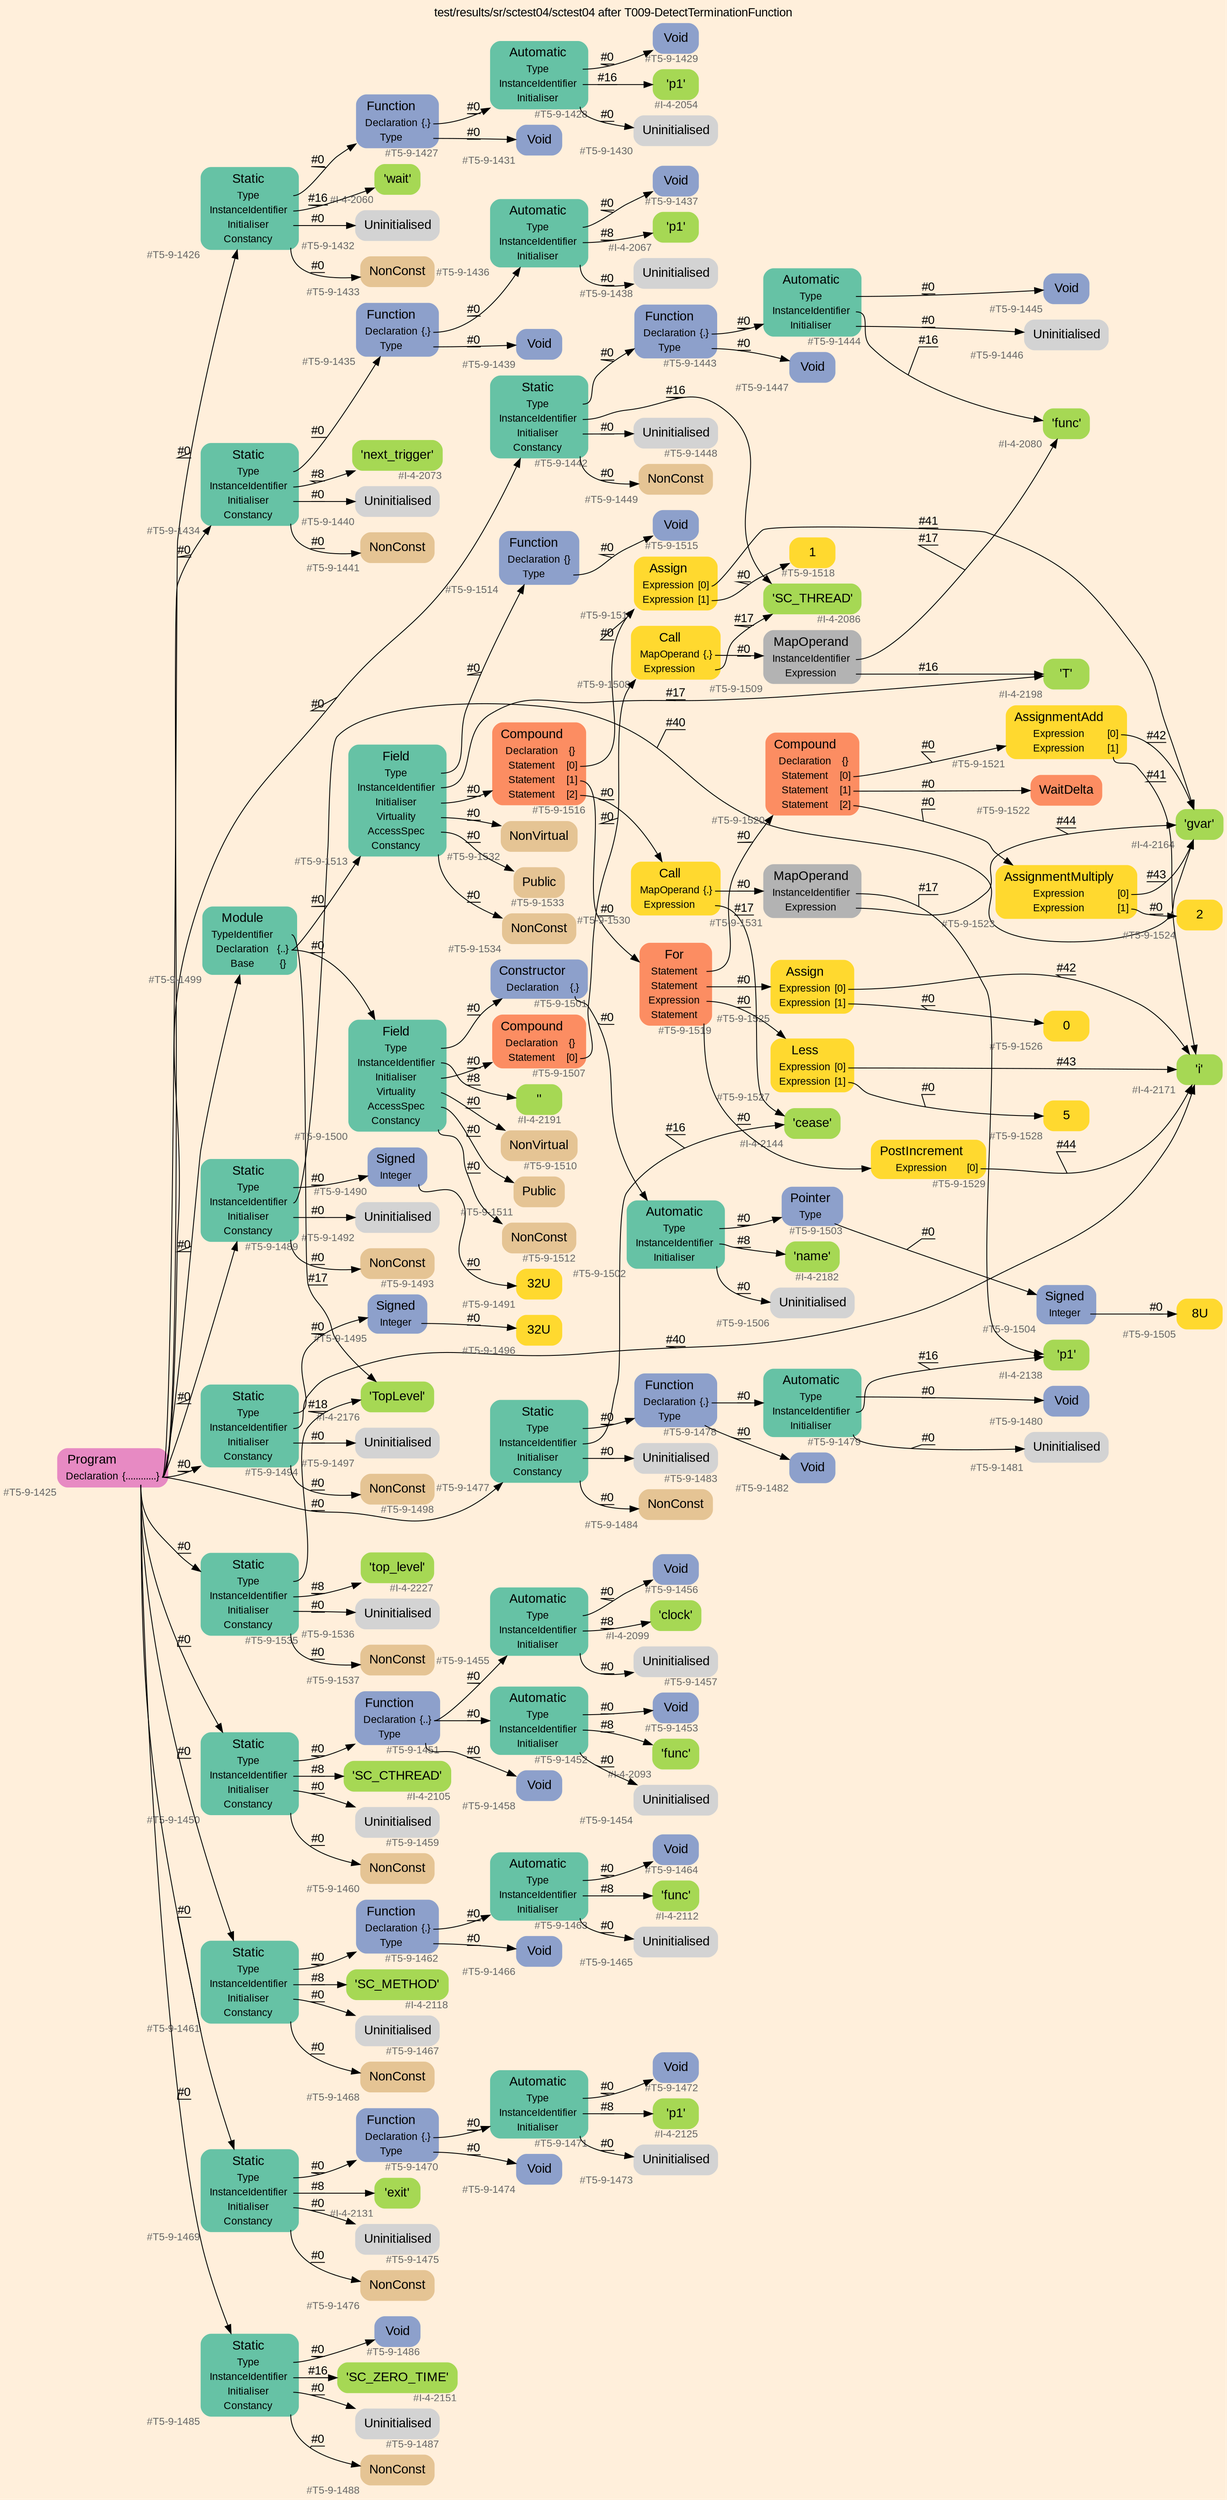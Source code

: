 digraph "test/results/sr/sctest04/sctest04 after T009-DetectTerminationFunction" {
label = "test/results/sr/sctest04/sctest04 after T009-DetectTerminationFunction"
labelloc = t
graph [
    rankdir = "LR"
    ranksep = 0.3
    bgcolor = antiquewhite1
    color = black
    fontcolor = black
    fontname = "Arial"
];
node [
    fontname = "Arial"
];
edge [
    fontname = "Arial"
];

// -------------------- node figure --------------------
// -------- block #T5-9-1425 ----------
"#T5-9-1425" [
    fillcolor = "/set28/4"
    xlabel = "#T5-9-1425"
    fontsize = "12"
    fontcolor = grey40
    shape = "plaintext"
    label = <<TABLE BORDER="0" CELLBORDER="0" CELLSPACING="0">
     <TR><TD><FONT COLOR="black" POINT-SIZE="15">Program</FONT></TD></TR>
     <TR><TD><FONT COLOR="black" POINT-SIZE="12">Declaration</FONT></TD><TD PORT="port0"><FONT COLOR="black" POINT-SIZE="12">{............}</FONT></TD></TR>
    </TABLE>>
    style = "rounded,filled"
];

// -------- block #T5-9-1426 ----------
"#T5-9-1426" [
    fillcolor = "/set28/1"
    xlabel = "#T5-9-1426"
    fontsize = "12"
    fontcolor = grey40
    shape = "plaintext"
    label = <<TABLE BORDER="0" CELLBORDER="0" CELLSPACING="0">
     <TR><TD><FONT COLOR="black" POINT-SIZE="15">Static</FONT></TD></TR>
     <TR><TD><FONT COLOR="black" POINT-SIZE="12">Type</FONT></TD><TD PORT="port0"></TD></TR>
     <TR><TD><FONT COLOR="black" POINT-SIZE="12">InstanceIdentifier</FONT></TD><TD PORT="port1"></TD></TR>
     <TR><TD><FONT COLOR="black" POINT-SIZE="12">Initialiser</FONT></TD><TD PORT="port2"></TD></TR>
     <TR><TD><FONT COLOR="black" POINT-SIZE="12">Constancy</FONT></TD><TD PORT="port3"></TD></TR>
    </TABLE>>
    style = "rounded,filled"
];

// -------- block #T5-9-1427 ----------
"#T5-9-1427" [
    fillcolor = "/set28/3"
    xlabel = "#T5-9-1427"
    fontsize = "12"
    fontcolor = grey40
    shape = "plaintext"
    label = <<TABLE BORDER="0" CELLBORDER="0" CELLSPACING="0">
     <TR><TD><FONT COLOR="black" POINT-SIZE="15">Function</FONT></TD></TR>
     <TR><TD><FONT COLOR="black" POINT-SIZE="12">Declaration</FONT></TD><TD PORT="port0"><FONT COLOR="black" POINT-SIZE="12">{.}</FONT></TD></TR>
     <TR><TD><FONT COLOR="black" POINT-SIZE="12">Type</FONT></TD><TD PORT="port1"></TD></TR>
    </TABLE>>
    style = "rounded,filled"
];

// -------- block #T5-9-1428 ----------
"#T5-9-1428" [
    fillcolor = "/set28/1"
    xlabel = "#T5-9-1428"
    fontsize = "12"
    fontcolor = grey40
    shape = "plaintext"
    label = <<TABLE BORDER="0" CELLBORDER="0" CELLSPACING="0">
     <TR><TD><FONT COLOR="black" POINT-SIZE="15">Automatic</FONT></TD></TR>
     <TR><TD><FONT COLOR="black" POINT-SIZE="12">Type</FONT></TD><TD PORT="port0"></TD></TR>
     <TR><TD><FONT COLOR="black" POINT-SIZE="12">InstanceIdentifier</FONT></TD><TD PORT="port1"></TD></TR>
     <TR><TD><FONT COLOR="black" POINT-SIZE="12">Initialiser</FONT></TD><TD PORT="port2"></TD></TR>
    </TABLE>>
    style = "rounded,filled"
];

// -------- block #T5-9-1429 ----------
"#T5-9-1429" [
    fillcolor = "/set28/3"
    xlabel = "#T5-9-1429"
    fontsize = "12"
    fontcolor = grey40
    shape = "plaintext"
    label = <<TABLE BORDER="0" CELLBORDER="0" CELLSPACING="0">
     <TR><TD><FONT COLOR="black" POINT-SIZE="15">Void</FONT></TD></TR>
    </TABLE>>
    style = "rounded,filled"
];

// -------- block #I-4-2054 ----------
"#I-4-2054" [
    fillcolor = "/set28/5"
    xlabel = "#I-4-2054"
    fontsize = "12"
    fontcolor = grey40
    shape = "plaintext"
    label = <<TABLE BORDER="0" CELLBORDER="0" CELLSPACING="0">
     <TR><TD><FONT COLOR="black" POINT-SIZE="15">'p1'</FONT></TD></TR>
    </TABLE>>
    style = "rounded,filled"
];

// -------- block #T5-9-1430 ----------
"#T5-9-1430" [
    xlabel = "#T5-9-1430"
    fontsize = "12"
    fontcolor = grey40
    shape = "plaintext"
    label = <<TABLE BORDER="0" CELLBORDER="0" CELLSPACING="0">
     <TR><TD><FONT COLOR="black" POINT-SIZE="15">Uninitialised</FONT></TD></TR>
    </TABLE>>
    style = "rounded,filled"
];

// -------- block #T5-9-1431 ----------
"#T5-9-1431" [
    fillcolor = "/set28/3"
    xlabel = "#T5-9-1431"
    fontsize = "12"
    fontcolor = grey40
    shape = "plaintext"
    label = <<TABLE BORDER="0" CELLBORDER="0" CELLSPACING="0">
     <TR><TD><FONT COLOR="black" POINT-SIZE="15">Void</FONT></TD></TR>
    </TABLE>>
    style = "rounded,filled"
];

// -------- block #I-4-2060 ----------
"#I-4-2060" [
    fillcolor = "/set28/5"
    xlabel = "#I-4-2060"
    fontsize = "12"
    fontcolor = grey40
    shape = "plaintext"
    label = <<TABLE BORDER="0" CELLBORDER="0" CELLSPACING="0">
     <TR><TD><FONT COLOR="black" POINT-SIZE="15">'wait'</FONT></TD></TR>
    </TABLE>>
    style = "rounded,filled"
];

// -------- block #T5-9-1432 ----------
"#T5-9-1432" [
    xlabel = "#T5-9-1432"
    fontsize = "12"
    fontcolor = grey40
    shape = "plaintext"
    label = <<TABLE BORDER="0" CELLBORDER="0" CELLSPACING="0">
     <TR><TD><FONT COLOR="black" POINT-SIZE="15">Uninitialised</FONT></TD></TR>
    </TABLE>>
    style = "rounded,filled"
];

// -------- block #T5-9-1433 ----------
"#T5-9-1433" [
    fillcolor = "/set28/7"
    xlabel = "#T5-9-1433"
    fontsize = "12"
    fontcolor = grey40
    shape = "plaintext"
    label = <<TABLE BORDER="0" CELLBORDER="0" CELLSPACING="0">
     <TR><TD><FONT COLOR="black" POINT-SIZE="15">NonConst</FONT></TD></TR>
    </TABLE>>
    style = "rounded,filled"
];

// -------- block #T5-9-1434 ----------
"#T5-9-1434" [
    fillcolor = "/set28/1"
    xlabel = "#T5-9-1434"
    fontsize = "12"
    fontcolor = grey40
    shape = "plaintext"
    label = <<TABLE BORDER="0" CELLBORDER="0" CELLSPACING="0">
     <TR><TD><FONT COLOR="black" POINT-SIZE="15">Static</FONT></TD></TR>
     <TR><TD><FONT COLOR="black" POINT-SIZE="12">Type</FONT></TD><TD PORT="port0"></TD></TR>
     <TR><TD><FONT COLOR="black" POINT-SIZE="12">InstanceIdentifier</FONT></TD><TD PORT="port1"></TD></TR>
     <TR><TD><FONT COLOR="black" POINT-SIZE="12">Initialiser</FONT></TD><TD PORT="port2"></TD></TR>
     <TR><TD><FONT COLOR="black" POINT-SIZE="12">Constancy</FONT></TD><TD PORT="port3"></TD></TR>
    </TABLE>>
    style = "rounded,filled"
];

// -------- block #T5-9-1435 ----------
"#T5-9-1435" [
    fillcolor = "/set28/3"
    xlabel = "#T5-9-1435"
    fontsize = "12"
    fontcolor = grey40
    shape = "plaintext"
    label = <<TABLE BORDER="0" CELLBORDER="0" CELLSPACING="0">
     <TR><TD><FONT COLOR="black" POINT-SIZE="15">Function</FONT></TD></TR>
     <TR><TD><FONT COLOR="black" POINT-SIZE="12">Declaration</FONT></TD><TD PORT="port0"><FONT COLOR="black" POINT-SIZE="12">{.}</FONT></TD></TR>
     <TR><TD><FONT COLOR="black" POINT-SIZE="12">Type</FONT></TD><TD PORT="port1"></TD></TR>
    </TABLE>>
    style = "rounded,filled"
];

// -------- block #T5-9-1436 ----------
"#T5-9-1436" [
    fillcolor = "/set28/1"
    xlabel = "#T5-9-1436"
    fontsize = "12"
    fontcolor = grey40
    shape = "plaintext"
    label = <<TABLE BORDER="0" CELLBORDER="0" CELLSPACING="0">
     <TR><TD><FONT COLOR="black" POINT-SIZE="15">Automatic</FONT></TD></TR>
     <TR><TD><FONT COLOR="black" POINT-SIZE="12">Type</FONT></TD><TD PORT="port0"></TD></TR>
     <TR><TD><FONT COLOR="black" POINT-SIZE="12">InstanceIdentifier</FONT></TD><TD PORT="port1"></TD></TR>
     <TR><TD><FONT COLOR="black" POINT-SIZE="12">Initialiser</FONT></TD><TD PORT="port2"></TD></TR>
    </TABLE>>
    style = "rounded,filled"
];

// -------- block #T5-9-1437 ----------
"#T5-9-1437" [
    fillcolor = "/set28/3"
    xlabel = "#T5-9-1437"
    fontsize = "12"
    fontcolor = grey40
    shape = "plaintext"
    label = <<TABLE BORDER="0" CELLBORDER="0" CELLSPACING="0">
     <TR><TD><FONT COLOR="black" POINT-SIZE="15">Void</FONT></TD></TR>
    </TABLE>>
    style = "rounded,filled"
];

// -------- block #I-4-2067 ----------
"#I-4-2067" [
    fillcolor = "/set28/5"
    xlabel = "#I-4-2067"
    fontsize = "12"
    fontcolor = grey40
    shape = "plaintext"
    label = <<TABLE BORDER="0" CELLBORDER="0" CELLSPACING="0">
     <TR><TD><FONT COLOR="black" POINT-SIZE="15">'p1'</FONT></TD></TR>
    </TABLE>>
    style = "rounded,filled"
];

// -------- block #T5-9-1438 ----------
"#T5-9-1438" [
    xlabel = "#T5-9-1438"
    fontsize = "12"
    fontcolor = grey40
    shape = "plaintext"
    label = <<TABLE BORDER="0" CELLBORDER="0" CELLSPACING="0">
     <TR><TD><FONT COLOR="black" POINT-SIZE="15">Uninitialised</FONT></TD></TR>
    </TABLE>>
    style = "rounded,filled"
];

// -------- block #T5-9-1439 ----------
"#T5-9-1439" [
    fillcolor = "/set28/3"
    xlabel = "#T5-9-1439"
    fontsize = "12"
    fontcolor = grey40
    shape = "plaintext"
    label = <<TABLE BORDER="0" CELLBORDER="0" CELLSPACING="0">
     <TR><TD><FONT COLOR="black" POINT-SIZE="15">Void</FONT></TD></TR>
    </TABLE>>
    style = "rounded,filled"
];

// -------- block #I-4-2073 ----------
"#I-4-2073" [
    fillcolor = "/set28/5"
    xlabel = "#I-4-2073"
    fontsize = "12"
    fontcolor = grey40
    shape = "plaintext"
    label = <<TABLE BORDER="0" CELLBORDER="0" CELLSPACING="0">
     <TR><TD><FONT COLOR="black" POINT-SIZE="15">'next_trigger'</FONT></TD></TR>
    </TABLE>>
    style = "rounded,filled"
];

// -------- block #T5-9-1440 ----------
"#T5-9-1440" [
    xlabel = "#T5-9-1440"
    fontsize = "12"
    fontcolor = grey40
    shape = "plaintext"
    label = <<TABLE BORDER="0" CELLBORDER="0" CELLSPACING="0">
     <TR><TD><FONT COLOR="black" POINT-SIZE="15">Uninitialised</FONT></TD></TR>
    </TABLE>>
    style = "rounded,filled"
];

// -------- block #T5-9-1441 ----------
"#T5-9-1441" [
    fillcolor = "/set28/7"
    xlabel = "#T5-9-1441"
    fontsize = "12"
    fontcolor = grey40
    shape = "plaintext"
    label = <<TABLE BORDER="0" CELLBORDER="0" CELLSPACING="0">
     <TR><TD><FONT COLOR="black" POINT-SIZE="15">NonConst</FONT></TD></TR>
    </TABLE>>
    style = "rounded,filled"
];

// -------- block #T5-9-1442 ----------
"#T5-9-1442" [
    fillcolor = "/set28/1"
    xlabel = "#T5-9-1442"
    fontsize = "12"
    fontcolor = grey40
    shape = "plaintext"
    label = <<TABLE BORDER="0" CELLBORDER="0" CELLSPACING="0">
     <TR><TD><FONT COLOR="black" POINT-SIZE="15">Static</FONT></TD></TR>
     <TR><TD><FONT COLOR="black" POINT-SIZE="12">Type</FONT></TD><TD PORT="port0"></TD></TR>
     <TR><TD><FONT COLOR="black" POINT-SIZE="12">InstanceIdentifier</FONT></TD><TD PORT="port1"></TD></TR>
     <TR><TD><FONT COLOR="black" POINT-SIZE="12">Initialiser</FONT></TD><TD PORT="port2"></TD></TR>
     <TR><TD><FONT COLOR="black" POINT-SIZE="12">Constancy</FONT></TD><TD PORT="port3"></TD></TR>
    </TABLE>>
    style = "rounded,filled"
];

// -------- block #T5-9-1443 ----------
"#T5-9-1443" [
    fillcolor = "/set28/3"
    xlabel = "#T5-9-1443"
    fontsize = "12"
    fontcolor = grey40
    shape = "plaintext"
    label = <<TABLE BORDER="0" CELLBORDER="0" CELLSPACING="0">
     <TR><TD><FONT COLOR="black" POINT-SIZE="15">Function</FONT></TD></TR>
     <TR><TD><FONT COLOR="black" POINT-SIZE="12">Declaration</FONT></TD><TD PORT="port0"><FONT COLOR="black" POINT-SIZE="12">{.}</FONT></TD></TR>
     <TR><TD><FONT COLOR="black" POINT-SIZE="12">Type</FONT></TD><TD PORT="port1"></TD></TR>
    </TABLE>>
    style = "rounded,filled"
];

// -------- block #T5-9-1444 ----------
"#T5-9-1444" [
    fillcolor = "/set28/1"
    xlabel = "#T5-9-1444"
    fontsize = "12"
    fontcolor = grey40
    shape = "plaintext"
    label = <<TABLE BORDER="0" CELLBORDER="0" CELLSPACING="0">
     <TR><TD><FONT COLOR="black" POINT-SIZE="15">Automatic</FONT></TD></TR>
     <TR><TD><FONT COLOR="black" POINT-SIZE="12">Type</FONT></TD><TD PORT="port0"></TD></TR>
     <TR><TD><FONT COLOR="black" POINT-SIZE="12">InstanceIdentifier</FONT></TD><TD PORT="port1"></TD></TR>
     <TR><TD><FONT COLOR="black" POINT-SIZE="12">Initialiser</FONT></TD><TD PORT="port2"></TD></TR>
    </TABLE>>
    style = "rounded,filled"
];

// -------- block #T5-9-1445 ----------
"#T5-9-1445" [
    fillcolor = "/set28/3"
    xlabel = "#T5-9-1445"
    fontsize = "12"
    fontcolor = grey40
    shape = "plaintext"
    label = <<TABLE BORDER="0" CELLBORDER="0" CELLSPACING="0">
     <TR><TD><FONT COLOR="black" POINT-SIZE="15">Void</FONT></TD></TR>
    </TABLE>>
    style = "rounded,filled"
];

// -------- block #I-4-2080 ----------
"#I-4-2080" [
    fillcolor = "/set28/5"
    xlabel = "#I-4-2080"
    fontsize = "12"
    fontcolor = grey40
    shape = "plaintext"
    label = <<TABLE BORDER="0" CELLBORDER="0" CELLSPACING="0">
     <TR><TD><FONT COLOR="black" POINT-SIZE="15">'func'</FONT></TD></TR>
    </TABLE>>
    style = "rounded,filled"
];

// -------- block #T5-9-1446 ----------
"#T5-9-1446" [
    xlabel = "#T5-9-1446"
    fontsize = "12"
    fontcolor = grey40
    shape = "plaintext"
    label = <<TABLE BORDER="0" CELLBORDER="0" CELLSPACING="0">
     <TR><TD><FONT COLOR="black" POINT-SIZE="15">Uninitialised</FONT></TD></TR>
    </TABLE>>
    style = "rounded,filled"
];

// -------- block #T5-9-1447 ----------
"#T5-9-1447" [
    fillcolor = "/set28/3"
    xlabel = "#T5-9-1447"
    fontsize = "12"
    fontcolor = grey40
    shape = "plaintext"
    label = <<TABLE BORDER="0" CELLBORDER="0" CELLSPACING="0">
     <TR><TD><FONT COLOR="black" POINT-SIZE="15">Void</FONT></TD></TR>
    </TABLE>>
    style = "rounded,filled"
];

// -------- block #I-4-2086 ----------
"#I-4-2086" [
    fillcolor = "/set28/5"
    xlabel = "#I-4-2086"
    fontsize = "12"
    fontcolor = grey40
    shape = "plaintext"
    label = <<TABLE BORDER="0" CELLBORDER="0" CELLSPACING="0">
     <TR><TD><FONT COLOR="black" POINT-SIZE="15">'SC_THREAD'</FONT></TD></TR>
    </TABLE>>
    style = "rounded,filled"
];

// -------- block #T5-9-1448 ----------
"#T5-9-1448" [
    xlabel = "#T5-9-1448"
    fontsize = "12"
    fontcolor = grey40
    shape = "plaintext"
    label = <<TABLE BORDER="0" CELLBORDER="0" CELLSPACING="0">
     <TR><TD><FONT COLOR="black" POINT-SIZE="15">Uninitialised</FONT></TD></TR>
    </TABLE>>
    style = "rounded,filled"
];

// -------- block #T5-9-1449 ----------
"#T5-9-1449" [
    fillcolor = "/set28/7"
    xlabel = "#T5-9-1449"
    fontsize = "12"
    fontcolor = grey40
    shape = "plaintext"
    label = <<TABLE BORDER="0" CELLBORDER="0" CELLSPACING="0">
     <TR><TD><FONT COLOR="black" POINT-SIZE="15">NonConst</FONT></TD></TR>
    </TABLE>>
    style = "rounded,filled"
];

// -------- block #T5-9-1450 ----------
"#T5-9-1450" [
    fillcolor = "/set28/1"
    xlabel = "#T5-9-1450"
    fontsize = "12"
    fontcolor = grey40
    shape = "plaintext"
    label = <<TABLE BORDER="0" CELLBORDER="0" CELLSPACING="0">
     <TR><TD><FONT COLOR="black" POINT-SIZE="15">Static</FONT></TD></TR>
     <TR><TD><FONT COLOR="black" POINT-SIZE="12">Type</FONT></TD><TD PORT="port0"></TD></TR>
     <TR><TD><FONT COLOR="black" POINT-SIZE="12">InstanceIdentifier</FONT></TD><TD PORT="port1"></TD></TR>
     <TR><TD><FONT COLOR="black" POINT-SIZE="12">Initialiser</FONT></TD><TD PORT="port2"></TD></TR>
     <TR><TD><FONT COLOR="black" POINT-SIZE="12">Constancy</FONT></TD><TD PORT="port3"></TD></TR>
    </TABLE>>
    style = "rounded,filled"
];

// -------- block #T5-9-1451 ----------
"#T5-9-1451" [
    fillcolor = "/set28/3"
    xlabel = "#T5-9-1451"
    fontsize = "12"
    fontcolor = grey40
    shape = "plaintext"
    label = <<TABLE BORDER="0" CELLBORDER="0" CELLSPACING="0">
     <TR><TD><FONT COLOR="black" POINT-SIZE="15">Function</FONT></TD></TR>
     <TR><TD><FONT COLOR="black" POINT-SIZE="12">Declaration</FONT></TD><TD PORT="port0"><FONT COLOR="black" POINT-SIZE="12">{..}</FONT></TD></TR>
     <TR><TD><FONT COLOR="black" POINT-SIZE="12">Type</FONT></TD><TD PORT="port1"></TD></TR>
    </TABLE>>
    style = "rounded,filled"
];

// -------- block #T5-9-1452 ----------
"#T5-9-1452" [
    fillcolor = "/set28/1"
    xlabel = "#T5-9-1452"
    fontsize = "12"
    fontcolor = grey40
    shape = "plaintext"
    label = <<TABLE BORDER="0" CELLBORDER="0" CELLSPACING="0">
     <TR><TD><FONT COLOR="black" POINT-SIZE="15">Automatic</FONT></TD></TR>
     <TR><TD><FONT COLOR="black" POINT-SIZE="12">Type</FONT></TD><TD PORT="port0"></TD></TR>
     <TR><TD><FONT COLOR="black" POINT-SIZE="12">InstanceIdentifier</FONT></TD><TD PORT="port1"></TD></TR>
     <TR><TD><FONT COLOR="black" POINT-SIZE="12">Initialiser</FONT></TD><TD PORT="port2"></TD></TR>
    </TABLE>>
    style = "rounded,filled"
];

// -------- block #T5-9-1453 ----------
"#T5-9-1453" [
    fillcolor = "/set28/3"
    xlabel = "#T5-9-1453"
    fontsize = "12"
    fontcolor = grey40
    shape = "plaintext"
    label = <<TABLE BORDER="0" CELLBORDER="0" CELLSPACING="0">
     <TR><TD><FONT COLOR="black" POINT-SIZE="15">Void</FONT></TD></TR>
    </TABLE>>
    style = "rounded,filled"
];

// -------- block #I-4-2093 ----------
"#I-4-2093" [
    fillcolor = "/set28/5"
    xlabel = "#I-4-2093"
    fontsize = "12"
    fontcolor = grey40
    shape = "plaintext"
    label = <<TABLE BORDER="0" CELLBORDER="0" CELLSPACING="0">
     <TR><TD><FONT COLOR="black" POINT-SIZE="15">'func'</FONT></TD></TR>
    </TABLE>>
    style = "rounded,filled"
];

// -------- block #T5-9-1454 ----------
"#T5-9-1454" [
    xlabel = "#T5-9-1454"
    fontsize = "12"
    fontcolor = grey40
    shape = "plaintext"
    label = <<TABLE BORDER="0" CELLBORDER="0" CELLSPACING="0">
     <TR><TD><FONT COLOR="black" POINT-SIZE="15">Uninitialised</FONT></TD></TR>
    </TABLE>>
    style = "rounded,filled"
];

// -------- block #T5-9-1455 ----------
"#T5-9-1455" [
    fillcolor = "/set28/1"
    xlabel = "#T5-9-1455"
    fontsize = "12"
    fontcolor = grey40
    shape = "plaintext"
    label = <<TABLE BORDER="0" CELLBORDER="0" CELLSPACING="0">
     <TR><TD><FONT COLOR="black" POINT-SIZE="15">Automatic</FONT></TD></TR>
     <TR><TD><FONT COLOR="black" POINT-SIZE="12">Type</FONT></TD><TD PORT="port0"></TD></TR>
     <TR><TD><FONT COLOR="black" POINT-SIZE="12">InstanceIdentifier</FONT></TD><TD PORT="port1"></TD></TR>
     <TR><TD><FONT COLOR="black" POINT-SIZE="12">Initialiser</FONT></TD><TD PORT="port2"></TD></TR>
    </TABLE>>
    style = "rounded,filled"
];

// -------- block #T5-9-1456 ----------
"#T5-9-1456" [
    fillcolor = "/set28/3"
    xlabel = "#T5-9-1456"
    fontsize = "12"
    fontcolor = grey40
    shape = "plaintext"
    label = <<TABLE BORDER="0" CELLBORDER="0" CELLSPACING="0">
     <TR><TD><FONT COLOR="black" POINT-SIZE="15">Void</FONT></TD></TR>
    </TABLE>>
    style = "rounded,filled"
];

// -------- block #I-4-2099 ----------
"#I-4-2099" [
    fillcolor = "/set28/5"
    xlabel = "#I-4-2099"
    fontsize = "12"
    fontcolor = grey40
    shape = "plaintext"
    label = <<TABLE BORDER="0" CELLBORDER="0" CELLSPACING="0">
     <TR><TD><FONT COLOR="black" POINT-SIZE="15">'clock'</FONT></TD></TR>
    </TABLE>>
    style = "rounded,filled"
];

// -------- block #T5-9-1457 ----------
"#T5-9-1457" [
    xlabel = "#T5-9-1457"
    fontsize = "12"
    fontcolor = grey40
    shape = "plaintext"
    label = <<TABLE BORDER="0" CELLBORDER="0" CELLSPACING="0">
     <TR><TD><FONT COLOR="black" POINT-SIZE="15">Uninitialised</FONT></TD></TR>
    </TABLE>>
    style = "rounded,filled"
];

// -------- block #T5-9-1458 ----------
"#T5-9-1458" [
    fillcolor = "/set28/3"
    xlabel = "#T5-9-1458"
    fontsize = "12"
    fontcolor = grey40
    shape = "plaintext"
    label = <<TABLE BORDER="0" CELLBORDER="0" CELLSPACING="0">
     <TR><TD><FONT COLOR="black" POINT-SIZE="15">Void</FONT></TD></TR>
    </TABLE>>
    style = "rounded,filled"
];

// -------- block #I-4-2105 ----------
"#I-4-2105" [
    fillcolor = "/set28/5"
    xlabel = "#I-4-2105"
    fontsize = "12"
    fontcolor = grey40
    shape = "plaintext"
    label = <<TABLE BORDER="0" CELLBORDER="0" CELLSPACING="0">
     <TR><TD><FONT COLOR="black" POINT-SIZE="15">'SC_CTHREAD'</FONT></TD></TR>
    </TABLE>>
    style = "rounded,filled"
];

// -------- block #T5-9-1459 ----------
"#T5-9-1459" [
    xlabel = "#T5-9-1459"
    fontsize = "12"
    fontcolor = grey40
    shape = "plaintext"
    label = <<TABLE BORDER="0" CELLBORDER="0" CELLSPACING="0">
     <TR><TD><FONT COLOR="black" POINT-SIZE="15">Uninitialised</FONT></TD></TR>
    </TABLE>>
    style = "rounded,filled"
];

// -------- block #T5-9-1460 ----------
"#T5-9-1460" [
    fillcolor = "/set28/7"
    xlabel = "#T5-9-1460"
    fontsize = "12"
    fontcolor = grey40
    shape = "plaintext"
    label = <<TABLE BORDER="0" CELLBORDER="0" CELLSPACING="0">
     <TR><TD><FONT COLOR="black" POINT-SIZE="15">NonConst</FONT></TD></TR>
    </TABLE>>
    style = "rounded,filled"
];

// -------- block #T5-9-1461 ----------
"#T5-9-1461" [
    fillcolor = "/set28/1"
    xlabel = "#T5-9-1461"
    fontsize = "12"
    fontcolor = grey40
    shape = "plaintext"
    label = <<TABLE BORDER="0" CELLBORDER="0" CELLSPACING="0">
     <TR><TD><FONT COLOR="black" POINT-SIZE="15">Static</FONT></TD></TR>
     <TR><TD><FONT COLOR="black" POINT-SIZE="12">Type</FONT></TD><TD PORT="port0"></TD></TR>
     <TR><TD><FONT COLOR="black" POINT-SIZE="12">InstanceIdentifier</FONT></TD><TD PORT="port1"></TD></TR>
     <TR><TD><FONT COLOR="black" POINT-SIZE="12">Initialiser</FONT></TD><TD PORT="port2"></TD></TR>
     <TR><TD><FONT COLOR="black" POINT-SIZE="12">Constancy</FONT></TD><TD PORT="port3"></TD></TR>
    </TABLE>>
    style = "rounded,filled"
];

// -------- block #T5-9-1462 ----------
"#T5-9-1462" [
    fillcolor = "/set28/3"
    xlabel = "#T5-9-1462"
    fontsize = "12"
    fontcolor = grey40
    shape = "plaintext"
    label = <<TABLE BORDER="0" CELLBORDER="0" CELLSPACING="0">
     <TR><TD><FONT COLOR="black" POINT-SIZE="15">Function</FONT></TD></TR>
     <TR><TD><FONT COLOR="black" POINT-SIZE="12">Declaration</FONT></TD><TD PORT="port0"><FONT COLOR="black" POINT-SIZE="12">{.}</FONT></TD></TR>
     <TR><TD><FONT COLOR="black" POINT-SIZE="12">Type</FONT></TD><TD PORT="port1"></TD></TR>
    </TABLE>>
    style = "rounded,filled"
];

// -------- block #T5-9-1463 ----------
"#T5-9-1463" [
    fillcolor = "/set28/1"
    xlabel = "#T5-9-1463"
    fontsize = "12"
    fontcolor = grey40
    shape = "plaintext"
    label = <<TABLE BORDER="0" CELLBORDER="0" CELLSPACING="0">
     <TR><TD><FONT COLOR="black" POINT-SIZE="15">Automatic</FONT></TD></TR>
     <TR><TD><FONT COLOR="black" POINT-SIZE="12">Type</FONT></TD><TD PORT="port0"></TD></TR>
     <TR><TD><FONT COLOR="black" POINT-SIZE="12">InstanceIdentifier</FONT></TD><TD PORT="port1"></TD></TR>
     <TR><TD><FONT COLOR="black" POINT-SIZE="12">Initialiser</FONT></TD><TD PORT="port2"></TD></TR>
    </TABLE>>
    style = "rounded,filled"
];

// -------- block #T5-9-1464 ----------
"#T5-9-1464" [
    fillcolor = "/set28/3"
    xlabel = "#T5-9-1464"
    fontsize = "12"
    fontcolor = grey40
    shape = "plaintext"
    label = <<TABLE BORDER="0" CELLBORDER="0" CELLSPACING="0">
     <TR><TD><FONT COLOR="black" POINT-SIZE="15">Void</FONT></TD></TR>
    </TABLE>>
    style = "rounded,filled"
];

// -------- block #I-4-2112 ----------
"#I-4-2112" [
    fillcolor = "/set28/5"
    xlabel = "#I-4-2112"
    fontsize = "12"
    fontcolor = grey40
    shape = "plaintext"
    label = <<TABLE BORDER="0" CELLBORDER="0" CELLSPACING="0">
     <TR><TD><FONT COLOR="black" POINT-SIZE="15">'func'</FONT></TD></TR>
    </TABLE>>
    style = "rounded,filled"
];

// -------- block #T5-9-1465 ----------
"#T5-9-1465" [
    xlabel = "#T5-9-1465"
    fontsize = "12"
    fontcolor = grey40
    shape = "plaintext"
    label = <<TABLE BORDER="0" CELLBORDER="0" CELLSPACING="0">
     <TR><TD><FONT COLOR="black" POINT-SIZE="15">Uninitialised</FONT></TD></TR>
    </TABLE>>
    style = "rounded,filled"
];

// -------- block #T5-9-1466 ----------
"#T5-9-1466" [
    fillcolor = "/set28/3"
    xlabel = "#T5-9-1466"
    fontsize = "12"
    fontcolor = grey40
    shape = "plaintext"
    label = <<TABLE BORDER="0" CELLBORDER="0" CELLSPACING="0">
     <TR><TD><FONT COLOR="black" POINT-SIZE="15">Void</FONT></TD></TR>
    </TABLE>>
    style = "rounded,filled"
];

// -------- block #I-4-2118 ----------
"#I-4-2118" [
    fillcolor = "/set28/5"
    xlabel = "#I-4-2118"
    fontsize = "12"
    fontcolor = grey40
    shape = "plaintext"
    label = <<TABLE BORDER="0" CELLBORDER="0" CELLSPACING="0">
     <TR><TD><FONT COLOR="black" POINT-SIZE="15">'SC_METHOD'</FONT></TD></TR>
    </TABLE>>
    style = "rounded,filled"
];

// -------- block #T5-9-1467 ----------
"#T5-9-1467" [
    xlabel = "#T5-9-1467"
    fontsize = "12"
    fontcolor = grey40
    shape = "plaintext"
    label = <<TABLE BORDER="0" CELLBORDER="0" CELLSPACING="0">
     <TR><TD><FONT COLOR="black" POINT-SIZE="15">Uninitialised</FONT></TD></TR>
    </TABLE>>
    style = "rounded,filled"
];

// -------- block #T5-9-1468 ----------
"#T5-9-1468" [
    fillcolor = "/set28/7"
    xlabel = "#T5-9-1468"
    fontsize = "12"
    fontcolor = grey40
    shape = "plaintext"
    label = <<TABLE BORDER="0" CELLBORDER="0" CELLSPACING="0">
     <TR><TD><FONT COLOR="black" POINT-SIZE="15">NonConst</FONT></TD></TR>
    </TABLE>>
    style = "rounded,filled"
];

// -------- block #T5-9-1469 ----------
"#T5-9-1469" [
    fillcolor = "/set28/1"
    xlabel = "#T5-9-1469"
    fontsize = "12"
    fontcolor = grey40
    shape = "plaintext"
    label = <<TABLE BORDER="0" CELLBORDER="0" CELLSPACING="0">
     <TR><TD><FONT COLOR="black" POINT-SIZE="15">Static</FONT></TD></TR>
     <TR><TD><FONT COLOR="black" POINT-SIZE="12">Type</FONT></TD><TD PORT="port0"></TD></TR>
     <TR><TD><FONT COLOR="black" POINT-SIZE="12">InstanceIdentifier</FONT></TD><TD PORT="port1"></TD></TR>
     <TR><TD><FONT COLOR="black" POINT-SIZE="12">Initialiser</FONT></TD><TD PORT="port2"></TD></TR>
     <TR><TD><FONT COLOR="black" POINT-SIZE="12">Constancy</FONT></TD><TD PORT="port3"></TD></TR>
    </TABLE>>
    style = "rounded,filled"
];

// -------- block #T5-9-1470 ----------
"#T5-9-1470" [
    fillcolor = "/set28/3"
    xlabel = "#T5-9-1470"
    fontsize = "12"
    fontcolor = grey40
    shape = "plaintext"
    label = <<TABLE BORDER="0" CELLBORDER="0" CELLSPACING="0">
     <TR><TD><FONT COLOR="black" POINT-SIZE="15">Function</FONT></TD></TR>
     <TR><TD><FONT COLOR="black" POINT-SIZE="12">Declaration</FONT></TD><TD PORT="port0"><FONT COLOR="black" POINT-SIZE="12">{.}</FONT></TD></TR>
     <TR><TD><FONT COLOR="black" POINT-SIZE="12">Type</FONT></TD><TD PORT="port1"></TD></TR>
    </TABLE>>
    style = "rounded,filled"
];

// -------- block #T5-9-1471 ----------
"#T5-9-1471" [
    fillcolor = "/set28/1"
    xlabel = "#T5-9-1471"
    fontsize = "12"
    fontcolor = grey40
    shape = "plaintext"
    label = <<TABLE BORDER="0" CELLBORDER="0" CELLSPACING="0">
     <TR><TD><FONT COLOR="black" POINT-SIZE="15">Automatic</FONT></TD></TR>
     <TR><TD><FONT COLOR="black" POINT-SIZE="12">Type</FONT></TD><TD PORT="port0"></TD></TR>
     <TR><TD><FONT COLOR="black" POINT-SIZE="12">InstanceIdentifier</FONT></TD><TD PORT="port1"></TD></TR>
     <TR><TD><FONT COLOR="black" POINT-SIZE="12">Initialiser</FONT></TD><TD PORT="port2"></TD></TR>
    </TABLE>>
    style = "rounded,filled"
];

// -------- block #T5-9-1472 ----------
"#T5-9-1472" [
    fillcolor = "/set28/3"
    xlabel = "#T5-9-1472"
    fontsize = "12"
    fontcolor = grey40
    shape = "plaintext"
    label = <<TABLE BORDER="0" CELLBORDER="0" CELLSPACING="0">
     <TR><TD><FONT COLOR="black" POINT-SIZE="15">Void</FONT></TD></TR>
    </TABLE>>
    style = "rounded,filled"
];

// -------- block #I-4-2125 ----------
"#I-4-2125" [
    fillcolor = "/set28/5"
    xlabel = "#I-4-2125"
    fontsize = "12"
    fontcolor = grey40
    shape = "plaintext"
    label = <<TABLE BORDER="0" CELLBORDER="0" CELLSPACING="0">
     <TR><TD><FONT COLOR="black" POINT-SIZE="15">'p1'</FONT></TD></TR>
    </TABLE>>
    style = "rounded,filled"
];

// -------- block #T5-9-1473 ----------
"#T5-9-1473" [
    xlabel = "#T5-9-1473"
    fontsize = "12"
    fontcolor = grey40
    shape = "plaintext"
    label = <<TABLE BORDER="0" CELLBORDER="0" CELLSPACING="0">
     <TR><TD><FONT COLOR="black" POINT-SIZE="15">Uninitialised</FONT></TD></TR>
    </TABLE>>
    style = "rounded,filled"
];

// -------- block #T5-9-1474 ----------
"#T5-9-1474" [
    fillcolor = "/set28/3"
    xlabel = "#T5-9-1474"
    fontsize = "12"
    fontcolor = grey40
    shape = "plaintext"
    label = <<TABLE BORDER="0" CELLBORDER="0" CELLSPACING="0">
     <TR><TD><FONT COLOR="black" POINT-SIZE="15">Void</FONT></TD></TR>
    </TABLE>>
    style = "rounded,filled"
];

// -------- block #I-4-2131 ----------
"#I-4-2131" [
    fillcolor = "/set28/5"
    xlabel = "#I-4-2131"
    fontsize = "12"
    fontcolor = grey40
    shape = "plaintext"
    label = <<TABLE BORDER="0" CELLBORDER="0" CELLSPACING="0">
     <TR><TD><FONT COLOR="black" POINT-SIZE="15">'exit'</FONT></TD></TR>
    </TABLE>>
    style = "rounded,filled"
];

// -------- block #T5-9-1475 ----------
"#T5-9-1475" [
    xlabel = "#T5-9-1475"
    fontsize = "12"
    fontcolor = grey40
    shape = "plaintext"
    label = <<TABLE BORDER="0" CELLBORDER="0" CELLSPACING="0">
     <TR><TD><FONT COLOR="black" POINT-SIZE="15">Uninitialised</FONT></TD></TR>
    </TABLE>>
    style = "rounded,filled"
];

// -------- block #T5-9-1476 ----------
"#T5-9-1476" [
    fillcolor = "/set28/7"
    xlabel = "#T5-9-1476"
    fontsize = "12"
    fontcolor = grey40
    shape = "plaintext"
    label = <<TABLE BORDER="0" CELLBORDER="0" CELLSPACING="0">
     <TR><TD><FONT COLOR="black" POINT-SIZE="15">NonConst</FONT></TD></TR>
    </TABLE>>
    style = "rounded,filled"
];

// -------- block #T5-9-1477 ----------
"#T5-9-1477" [
    fillcolor = "/set28/1"
    xlabel = "#T5-9-1477"
    fontsize = "12"
    fontcolor = grey40
    shape = "plaintext"
    label = <<TABLE BORDER="0" CELLBORDER="0" CELLSPACING="0">
     <TR><TD><FONT COLOR="black" POINT-SIZE="15">Static</FONT></TD></TR>
     <TR><TD><FONT COLOR="black" POINT-SIZE="12">Type</FONT></TD><TD PORT="port0"></TD></TR>
     <TR><TD><FONT COLOR="black" POINT-SIZE="12">InstanceIdentifier</FONT></TD><TD PORT="port1"></TD></TR>
     <TR><TD><FONT COLOR="black" POINT-SIZE="12">Initialiser</FONT></TD><TD PORT="port2"></TD></TR>
     <TR><TD><FONT COLOR="black" POINT-SIZE="12">Constancy</FONT></TD><TD PORT="port3"></TD></TR>
    </TABLE>>
    style = "rounded,filled"
];

// -------- block #T5-9-1478 ----------
"#T5-9-1478" [
    fillcolor = "/set28/3"
    xlabel = "#T5-9-1478"
    fontsize = "12"
    fontcolor = grey40
    shape = "plaintext"
    label = <<TABLE BORDER="0" CELLBORDER="0" CELLSPACING="0">
     <TR><TD><FONT COLOR="black" POINT-SIZE="15">Function</FONT></TD></TR>
     <TR><TD><FONT COLOR="black" POINT-SIZE="12">Declaration</FONT></TD><TD PORT="port0"><FONT COLOR="black" POINT-SIZE="12">{.}</FONT></TD></TR>
     <TR><TD><FONT COLOR="black" POINT-SIZE="12">Type</FONT></TD><TD PORT="port1"></TD></TR>
    </TABLE>>
    style = "rounded,filled"
];

// -------- block #T5-9-1479 ----------
"#T5-9-1479" [
    fillcolor = "/set28/1"
    xlabel = "#T5-9-1479"
    fontsize = "12"
    fontcolor = grey40
    shape = "plaintext"
    label = <<TABLE BORDER="0" CELLBORDER="0" CELLSPACING="0">
     <TR><TD><FONT COLOR="black" POINT-SIZE="15">Automatic</FONT></TD></TR>
     <TR><TD><FONT COLOR="black" POINT-SIZE="12">Type</FONT></TD><TD PORT="port0"></TD></TR>
     <TR><TD><FONT COLOR="black" POINT-SIZE="12">InstanceIdentifier</FONT></TD><TD PORT="port1"></TD></TR>
     <TR><TD><FONT COLOR="black" POINT-SIZE="12">Initialiser</FONT></TD><TD PORT="port2"></TD></TR>
    </TABLE>>
    style = "rounded,filled"
];

// -------- block #T5-9-1480 ----------
"#T5-9-1480" [
    fillcolor = "/set28/3"
    xlabel = "#T5-9-1480"
    fontsize = "12"
    fontcolor = grey40
    shape = "plaintext"
    label = <<TABLE BORDER="0" CELLBORDER="0" CELLSPACING="0">
     <TR><TD><FONT COLOR="black" POINT-SIZE="15">Void</FONT></TD></TR>
    </TABLE>>
    style = "rounded,filled"
];

// -------- block #I-4-2138 ----------
"#I-4-2138" [
    fillcolor = "/set28/5"
    xlabel = "#I-4-2138"
    fontsize = "12"
    fontcolor = grey40
    shape = "plaintext"
    label = <<TABLE BORDER="0" CELLBORDER="0" CELLSPACING="0">
     <TR><TD><FONT COLOR="black" POINT-SIZE="15">'p1'</FONT></TD></TR>
    </TABLE>>
    style = "rounded,filled"
];

// -------- block #T5-9-1481 ----------
"#T5-9-1481" [
    xlabel = "#T5-9-1481"
    fontsize = "12"
    fontcolor = grey40
    shape = "plaintext"
    label = <<TABLE BORDER="0" CELLBORDER="0" CELLSPACING="0">
     <TR><TD><FONT COLOR="black" POINT-SIZE="15">Uninitialised</FONT></TD></TR>
    </TABLE>>
    style = "rounded,filled"
];

// -------- block #T5-9-1482 ----------
"#T5-9-1482" [
    fillcolor = "/set28/3"
    xlabel = "#T5-9-1482"
    fontsize = "12"
    fontcolor = grey40
    shape = "plaintext"
    label = <<TABLE BORDER="0" CELLBORDER="0" CELLSPACING="0">
     <TR><TD><FONT COLOR="black" POINT-SIZE="15">Void</FONT></TD></TR>
    </TABLE>>
    style = "rounded,filled"
];

// -------- block #I-4-2144 ----------
"#I-4-2144" [
    fillcolor = "/set28/5"
    xlabel = "#I-4-2144"
    fontsize = "12"
    fontcolor = grey40
    shape = "plaintext"
    label = <<TABLE BORDER="0" CELLBORDER="0" CELLSPACING="0">
     <TR><TD><FONT COLOR="black" POINT-SIZE="15">'cease'</FONT></TD></TR>
    </TABLE>>
    style = "rounded,filled"
];

// -------- block #T5-9-1483 ----------
"#T5-9-1483" [
    xlabel = "#T5-9-1483"
    fontsize = "12"
    fontcolor = grey40
    shape = "plaintext"
    label = <<TABLE BORDER="0" CELLBORDER="0" CELLSPACING="0">
     <TR><TD><FONT COLOR="black" POINT-SIZE="15">Uninitialised</FONT></TD></TR>
    </TABLE>>
    style = "rounded,filled"
];

// -------- block #T5-9-1484 ----------
"#T5-9-1484" [
    fillcolor = "/set28/7"
    xlabel = "#T5-9-1484"
    fontsize = "12"
    fontcolor = grey40
    shape = "plaintext"
    label = <<TABLE BORDER="0" CELLBORDER="0" CELLSPACING="0">
     <TR><TD><FONT COLOR="black" POINT-SIZE="15">NonConst</FONT></TD></TR>
    </TABLE>>
    style = "rounded,filled"
];

// -------- block #T5-9-1485 ----------
"#T5-9-1485" [
    fillcolor = "/set28/1"
    xlabel = "#T5-9-1485"
    fontsize = "12"
    fontcolor = grey40
    shape = "plaintext"
    label = <<TABLE BORDER="0" CELLBORDER="0" CELLSPACING="0">
     <TR><TD><FONT COLOR="black" POINT-SIZE="15">Static</FONT></TD></TR>
     <TR><TD><FONT COLOR="black" POINT-SIZE="12">Type</FONT></TD><TD PORT="port0"></TD></TR>
     <TR><TD><FONT COLOR="black" POINT-SIZE="12">InstanceIdentifier</FONT></TD><TD PORT="port1"></TD></TR>
     <TR><TD><FONT COLOR="black" POINT-SIZE="12">Initialiser</FONT></TD><TD PORT="port2"></TD></TR>
     <TR><TD><FONT COLOR="black" POINT-SIZE="12">Constancy</FONT></TD><TD PORT="port3"></TD></TR>
    </TABLE>>
    style = "rounded,filled"
];

// -------- block #T5-9-1486 ----------
"#T5-9-1486" [
    fillcolor = "/set28/3"
    xlabel = "#T5-9-1486"
    fontsize = "12"
    fontcolor = grey40
    shape = "plaintext"
    label = <<TABLE BORDER="0" CELLBORDER="0" CELLSPACING="0">
     <TR><TD><FONT COLOR="black" POINT-SIZE="15">Void</FONT></TD></TR>
    </TABLE>>
    style = "rounded,filled"
];

// -------- block #I-4-2151 ----------
"#I-4-2151" [
    fillcolor = "/set28/5"
    xlabel = "#I-4-2151"
    fontsize = "12"
    fontcolor = grey40
    shape = "plaintext"
    label = <<TABLE BORDER="0" CELLBORDER="0" CELLSPACING="0">
     <TR><TD><FONT COLOR="black" POINT-SIZE="15">'SC_ZERO_TIME'</FONT></TD></TR>
    </TABLE>>
    style = "rounded,filled"
];

// -------- block #T5-9-1487 ----------
"#T5-9-1487" [
    xlabel = "#T5-9-1487"
    fontsize = "12"
    fontcolor = grey40
    shape = "plaintext"
    label = <<TABLE BORDER="0" CELLBORDER="0" CELLSPACING="0">
     <TR><TD><FONT COLOR="black" POINT-SIZE="15">Uninitialised</FONT></TD></TR>
    </TABLE>>
    style = "rounded,filled"
];

// -------- block #T5-9-1488 ----------
"#T5-9-1488" [
    fillcolor = "/set28/7"
    xlabel = "#T5-9-1488"
    fontsize = "12"
    fontcolor = grey40
    shape = "plaintext"
    label = <<TABLE BORDER="0" CELLBORDER="0" CELLSPACING="0">
     <TR><TD><FONT COLOR="black" POINT-SIZE="15">NonConst</FONT></TD></TR>
    </TABLE>>
    style = "rounded,filled"
];

// -------- block #T5-9-1489 ----------
"#T5-9-1489" [
    fillcolor = "/set28/1"
    xlabel = "#T5-9-1489"
    fontsize = "12"
    fontcolor = grey40
    shape = "plaintext"
    label = <<TABLE BORDER="0" CELLBORDER="0" CELLSPACING="0">
     <TR><TD><FONT COLOR="black" POINT-SIZE="15">Static</FONT></TD></TR>
     <TR><TD><FONT COLOR="black" POINT-SIZE="12">Type</FONT></TD><TD PORT="port0"></TD></TR>
     <TR><TD><FONT COLOR="black" POINT-SIZE="12">InstanceIdentifier</FONT></TD><TD PORT="port1"></TD></TR>
     <TR><TD><FONT COLOR="black" POINT-SIZE="12">Initialiser</FONT></TD><TD PORT="port2"></TD></TR>
     <TR><TD><FONT COLOR="black" POINT-SIZE="12">Constancy</FONT></TD><TD PORT="port3"></TD></TR>
    </TABLE>>
    style = "rounded,filled"
];

// -------- block #T5-9-1490 ----------
"#T5-9-1490" [
    fillcolor = "/set28/3"
    xlabel = "#T5-9-1490"
    fontsize = "12"
    fontcolor = grey40
    shape = "plaintext"
    label = <<TABLE BORDER="0" CELLBORDER="0" CELLSPACING="0">
     <TR><TD><FONT COLOR="black" POINT-SIZE="15">Signed</FONT></TD></TR>
     <TR><TD><FONT COLOR="black" POINT-SIZE="12">Integer</FONT></TD><TD PORT="port0"></TD></TR>
    </TABLE>>
    style = "rounded,filled"
];

// -------- block #T5-9-1491 ----------
"#T5-9-1491" [
    fillcolor = "/set28/6"
    xlabel = "#T5-9-1491"
    fontsize = "12"
    fontcolor = grey40
    shape = "plaintext"
    label = <<TABLE BORDER="0" CELLBORDER="0" CELLSPACING="0">
     <TR><TD><FONT COLOR="black" POINT-SIZE="15">32U</FONT></TD></TR>
    </TABLE>>
    style = "rounded,filled"
];

// -------- block #I-4-2164 ----------
"#I-4-2164" [
    fillcolor = "/set28/5"
    xlabel = "#I-4-2164"
    fontsize = "12"
    fontcolor = grey40
    shape = "plaintext"
    label = <<TABLE BORDER="0" CELLBORDER="0" CELLSPACING="0">
     <TR><TD><FONT COLOR="black" POINT-SIZE="15">'gvar'</FONT></TD></TR>
    </TABLE>>
    style = "rounded,filled"
];

// -------- block #T5-9-1492 ----------
"#T5-9-1492" [
    xlabel = "#T5-9-1492"
    fontsize = "12"
    fontcolor = grey40
    shape = "plaintext"
    label = <<TABLE BORDER="0" CELLBORDER="0" CELLSPACING="0">
     <TR><TD><FONT COLOR="black" POINT-SIZE="15">Uninitialised</FONT></TD></TR>
    </TABLE>>
    style = "rounded,filled"
];

// -------- block #T5-9-1493 ----------
"#T5-9-1493" [
    fillcolor = "/set28/7"
    xlabel = "#T5-9-1493"
    fontsize = "12"
    fontcolor = grey40
    shape = "plaintext"
    label = <<TABLE BORDER="0" CELLBORDER="0" CELLSPACING="0">
     <TR><TD><FONT COLOR="black" POINT-SIZE="15">NonConst</FONT></TD></TR>
    </TABLE>>
    style = "rounded,filled"
];

// -------- block #T5-9-1494 ----------
"#T5-9-1494" [
    fillcolor = "/set28/1"
    xlabel = "#T5-9-1494"
    fontsize = "12"
    fontcolor = grey40
    shape = "plaintext"
    label = <<TABLE BORDER="0" CELLBORDER="0" CELLSPACING="0">
     <TR><TD><FONT COLOR="black" POINT-SIZE="15">Static</FONT></TD></TR>
     <TR><TD><FONT COLOR="black" POINT-SIZE="12">Type</FONT></TD><TD PORT="port0"></TD></TR>
     <TR><TD><FONT COLOR="black" POINT-SIZE="12">InstanceIdentifier</FONT></TD><TD PORT="port1"></TD></TR>
     <TR><TD><FONT COLOR="black" POINT-SIZE="12">Initialiser</FONT></TD><TD PORT="port2"></TD></TR>
     <TR><TD><FONT COLOR="black" POINT-SIZE="12">Constancy</FONT></TD><TD PORT="port3"></TD></TR>
    </TABLE>>
    style = "rounded,filled"
];

// -------- block #T5-9-1495 ----------
"#T5-9-1495" [
    fillcolor = "/set28/3"
    xlabel = "#T5-9-1495"
    fontsize = "12"
    fontcolor = grey40
    shape = "plaintext"
    label = <<TABLE BORDER="0" CELLBORDER="0" CELLSPACING="0">
     <TR><TD><FONT COLOR="black" POINT-SIZE="15">Signed</FONT></TD></TR>
     <TR><TD><FONT COLOR="black" POINT-SIZE="12">Integer</FONT></TD><TD PORT="port0"></TD></TR>
    </TABLE>>
    style = "rounded,filled"
];

// -------- block #T5-9-1496 ----------
"#T5-9-1496" [
    fillcolor = "/set28/6"
    xlabel = "#T5-9-1496"
    fontsize = "12"
    fontcolor = grey40
    shape = "plaintext"
    label = <<TABLE BORDER="0" CELLBORDER="0" CELLSPACING="0">
     <TR><TD><FONT COLOR="black" POINT-SIZE="15">32U</FONT></TD></TR>
    </TABLE>>
    style = "rounded,filled"
];

// -------- block #I-4-2171 ----------
"#I-4-2171" [
    fillcolor = "/set28/5"
    xlabel = "#I-4-2171"
    fontsize = "12"
    fontcolor = grey40
    shape = "plaintext"
    label = <<TABLE BORDER="0" CELLBORDER="0" CELLSPACING="0">
     <TR><TD><FONT COLOR="black" POINT-SIZE="15">'i'</FONT></TD></TR>
    </TABLE>>
    style = "rounded,filled"
];

// -------- block #T5-9-1497 ----------
"#T5-9-1497" [
    xlabel = "#T5-9-1497"
    fontsize = "12"
    fontcolor = grey40
    shape = "plaintext"
    label = <<TABLE BORDER="0" CELLBORDER="0" CELLSPACING="0">
     <TR><TD><FONT COLOR="black" POINT-SIZE="15">Uninitialised</FONT></TD></TR>
    </TABLE>>
    style = "rounded,filled"
];

// -------- block #T5-9-1498 ----------
"#T5-9-1498" [
    fillcolor = "/set28/7"
    xlabel = "#T5-9-1498"
    fontsize = "12"
    fontcolor = grey40
    shape = "plaintext"
    label = <<TABLE BORDER="0" CELLBORDER="0" CELLSPACING="0">
     <TR><TD><FONT COLOR="black" POINT-SIZE="15">NonConst</FONT></TD></TR>
    </TABLE>>
    style = "rounded,filled"
];

// -------- block #T5-9-1499 ----------
"#T5-9-1499" [
    fillcolor = "/set28/1"
    xlabel = "#T5-9-1499"
    fontsize = "12"
    fontcolor = grey40
    shape = "plaintext"
    label = <<TABLE BORDER="0" CELLBORDER="0" CELLSPACING="0">
     <TR><TD><FONT COLOR="black" POINT-SIZE="15">Module</FONT></TD></TR>
     <TR><TD><FONT COLOR="black" POINT-SIZE="12">TypeIdentifier</FONT></TD><TD PORT="port0"></TD></TR>
     <TR><TD><FONT COLOR="black" POINT-SIZE="12">Declaration</FONT></TD><TD PORT="port1"><FONT COLOR="black" POINT-SIZE="12">{..}</FONT></TD></TR>
     <TR><TD><FONT COLOR="black" POINT-SIZE="12">Base</FONT></TD><TD PORT="port2"><FONT COLOR="black" POINT-SIZE="12">{}</FONT></TD></TR>
    </TABLE>>
    style = "rounded,filled"
];

// -------- block #I-4-2176 ----------
"#I-4-2176" [
    fillcolor = "/set28/5"
    xlabel = "#I-4-2176"
    fontsize = "12"
    fontcolor = grey40
    shape = "plaintext"
    label = <<TABLE BORDER="0" CELLBORDER="0" CELLSPACING="0">
     <TR><TD><FONT COLOR="black" POINT-SIZE="15">'TopLevel'</FONT></TD></TR>
    </TABLE>>
    style = "rounded,filled"
];

// -------- block #T5-9-1500 ----------
"#T5-9-1500" [
    fillcolor = "/set28/1"
    xlabel = "#T5-9-1500"
    fontsize = "12"
    fontcolor = grey40
    shape = "plaintext"
    label = <<TABLE BORDER="0" CELLBORDER="0" CELLSPACING="0">
     <TR><TD><FONT COLOR="black" POINT-SIZE="15">Field</FONT></TD></TR>
     <TR><TD><FONT COLOR="black" POINT-SIZE="12">Type</FONT></TD><TD PORT="port0"></TD></TR>
     <TR><TD><FONT COLOR="black" POINT-SIZE="12">InstanceIdentifier</FONT></TD><TD PORT="port1"></TD></TR>
     <TR><TD><FONT COLOR="black" POINT-SIZE="12">Initialiser</FONT></TD><TD PORT="port2"></TD></TR>
     <TR><TD><FONT COLOR="black" POINT-SIZE="12">Virtuality</FONT></TD><TD PORT="port3"></TD></TR>
     <TR><TD><FONT COLOR="black" POINT-SIZE="12">AccessSpec</FONT></TD><TD PORT="port4"></TD></TR>
     <TR><TD><FONT COLOR="black" POINT-SIZE="12">Constancy</FONT></TD><TD PORT="port5"></TD></TR>
    </TABLE>>
    style = "rounded,filled"
];

// -------- block #T5-9-1501 ----------
"#T5-9-1501" [
    fillcolor = "/set28/3"
    xlabel = "#T5-9-1501"
    fontsize = "12"
    fontcolor = grey40
    shape = "plaintext"
    label = <<TABLE BORDER="0" CELLBORDER="0" CELLSPACING="0">
     <TR><TD><FONT COLOR="black" POINT-SIZE="15">Constructor</FONT></TD></TR>
     <TR><TD><FONT COLOR="black" POINT-SIZE="12">Declaration</FONT></TD><TD PORT="port0"><FONT COLOR="black" POINT-SIZE="12">{.}</FONT></TD></TR>
    </TABLE>>
    style = "rounded,filled"
];

// -------- block #T5-9-1502 ----------
"#T5-9-1502" [
    fillcolor = "/set28/1"
    xlabel = "#T5-9-1502"
    fontsize = "12"
    fontcolor = grey40
    shape = "plaintext"
    label = <<TABLE BORDER="0" CELLBORDER="0" CELLSPACING="0">
     <TR><TD><FONT COLOR="black" POINT-SIZE="15">Automatic</FONT></TD></TR>
     <TR><TD><FONT COLOR="black" POINT-SIZE="12">Type</FONT></TD><TD PORT="port0"></TD></TR>
     <TR><TD><FONT COLOR="black" POINT-SIZE="12">InstanceIdentifier</FONT></TD><TD PORT="port1"></TD></TR>
     <TR><TD><FONT COLOR="black" POINT-SIZE="12">Initialiser</FONT></TD><TD PORT="port2"></TD></TR>
    </TABLE>>
    style = "rounded,filled"
];

// -------- block #T5-9-1503 ----------
"#T5-9-1503" [
    fillcolor = "/set28/3"
    xlabel = "#T5-9-1503"
    fontsize = "12"
    fontcolor = grey40
    shape = "plaintext"
    label = <<TABLE BORDER="0" CELLBORDER="0" CELLSPACING="0">
     <TR><TD><FONT COLOR="black" POINT-SIZE="15">Pointer</FONT></TD></TR>
     <TR><TD><FONT COLOR="black" POINT-SIZE="12">Type</FONT></TD><TD PORT="port0"></TD></TR>
    </TABLE>>
    style = "rounded,filled"
];

// -------- block #T5-9-1504 ----------
"#T5-9-1504" [
    fillcolor = "/set28/3"
    xlabel = "#T5-9-1504"
    fontsize = "12"
    fontcolor = grey40
    shape = "plaintext"
    label = <<TABLE BORDER="0" CELLBORDER="0" CELLSPACING="0">
     <TR><TD><FONT COLOR="black" POINT-SIZE="15">Signed</FONT></TD></TR>
     <TR><TD><FONT COLOR="black" POINT-SIZE="12">Integer</FONT></TD><TD PORT="port0"></TD></TR>
    </TABLE>>
    style = "rounded,filled"
];

// -------- block #T5-9-1505 ----------
"#T5-9-1505" [
    fillcolor = "/set28/6"
    xlabel = "#T5-9-1505"
    fontsize = "12"
    fontcolor = grey40
    shape = "plaintext"
    label = <<TABLE BORDER="0" CELLBORDER="0" CELLSPACING="0">
     <TR><TD><FONT COLOR="black" POINT-SIZE="15">8U</FONT></TD></TR>
    </TABLE>>
    style = "rounded,filled"
];

// -------- block #I-4-2182 ----------
"#I-4-2182" [
    fillcolor = "/set28/5"
    xlabel = "#I-4-2182"
    fontsize = "12"
    fontcolor = grey40
    shape = "plaintext"
    label = <<TABLE BORDER="0" CELLBORDER="0" CELLSPACING="0">
     <TR><TD><FONT COLOR="black" POINT-SIZE="15">'name'</FONT></TD></TR>
    </TABLE>>
    style = "rounded,filled"
];

// -------- block #T5-9-1506 ----------
"#T5-9-1506" [
    xlabel = "#T5-9-1506"
    fontsize = "12"
    fontcolor = grey40
    shape = "plaintext"
    label = <<TABLE BORDER="0" CELLBORDER="0" CELLSPACING="0">
     <TR><TD><FONT COLOR="black" POINT-SIZE="15">Uninitialised</FONT></TD></TR>
    </TABLE>>
    style = "rounded,filled"
];

// -------- block #I-4-2191 ----------
"#I-4-2191" [
    fillcolor = "/set28/5"
    xlabel = "#I-4-2191"
    fontsize = "12"
    fontcolor = grey40
    shape = "plaintext"
    label = <<TABLE BORDER="0" CELLBORDER="0" CELLSPACING="0">
     <TR><TD><FONT COLOR="black" POINT-SIZE="15">''</FONT></TD></TR>
    </TABLE>>
    style = "rounded,filled"
];

// -------- block #T5-9-1507 ----------
"#T5-9-1507" [
    fillcolor = "/set28/2"
    xlabel = "#T5-9-1507"
    fontsize = "12"
    fontcolor = grey40
    shape = "plaintext"
    label = <<TABLE BORDER="0" CELLBORDER="0" CELLSPACING="0">
     <TR><TD><FONT COLOR="black" POINT-SIZE="15">Compound</FONT></TD></TR>
     <TR><TD><FONT COLOR="black" POINT-SIZE="12">Declaration</FONT></TD><TD PORT="port0"><FONT COLOR="black" POINT-SIZE="12">{}</FONT></TD></TR>
     <TR><TD><FONT COLOR="black" POINT-SIZE="12">Statement</FONT></TD><TD PORT="port1"><FONT COLOR="black" POINT-SIZE="12">[0]</FONT></TD></TR>
    </TABLE>>
    style = "rounded,filled"
];

// -------- block #T5-9-1508 ----------
"#T5-9-1508" [
    fillcolor = "/set28/6"
    xlabel = "#T5-9-1508"
    fontsize = "12"
    fontcolor = grey40
    shape = "plaintext"
    label = <<TABLE BORDER="0" CELLBORDER="0" CELLSPACING="0">
     <TR><TD><FONT COLOR="black" POINT-SIZE="15">Call</FONT></TD></TR>
     <TR><TD><FONT COLOR="black" POINT-SIZE="12">MapOperand</FONT></TD><TD PORT="port0"><FONT COLOR="black" POINT-SIZE="12">{.}</FONT></TD></TR>
     <TR><TD><FONT COLOR="black" POINT-SIZE="12">Expression</FONT></TD><TD PORT="port1"></TD></TR>
    </TABLE>>
    style = "rounded,filled"
];

// -------- block #T5-9-1509 ----------
"#T5-9-1509" [
    fillcolor = "/set28/8"
    xlabel = "#T5-9-1509"
    fontsize = "12"
    fontcolor = grey40
    shape = "plaintext"
    label = <<TABLE BORDER="0" CELLBORDER="0" CELLSPACING="0">
     <TR><TD><FONT COLOR="black" POINT-SIZE="15">MapOperand</FONT></TD></TR>
     <TR><TD><FONT COLOR="black" POINT-SIZE="12">InstanceIdentifier</FONT></TD><TD PORT="port0"></TD></TR>
     <TR><TD><FONT COLOR="black" POINT-SIZE="12">Expression</FONT></TD><TD PORT="port1"></TD></TR>
    </TABLE>>
    style = "rounded,filled"
];

// -------- block #I-4-2198 ----------
"#I-4-2198" [
    fillcolor = "/set28/5"
    xlabel = "#I-4-2198"
    fontsize = "12"
    fontcolor = grey40
    shape = "plaintext"
    label = <<TABLE BORDER="0" CELLBORDER="0" CELLSPACING="0">
     <TR><TD><FONT COLOR="black" POINT-SIZE="15">'T'</FONT></TD></TR>
    </TABLE>>
    style = "rounded,filled"
];

// -------- block #T5-9-1510 ----------
"#T5-9-1510" [
    fillcolor = "/set28/7"
    xlabel = "#T5-9-1510"
    fontsize = "12"
    fontcolor = grey40
    shape = "plaintext"
    label = <<TABLE BORDER="0" CELLBORDER="0" CELLSPACING="0">
     <TR><TD><FONT COLOR="black" POINT-SIZE="15">NonVirtual</FONT></TD></TR>
    </TABLE>>
    style = "rounded,filled"
];

// -------- block #T5-9-1511 ----------
"#T5-9-1511" [
    fillcolor = "/set28/7"
    xlabel = "#T5-9-1511"
    fontsize = "12"
    fontcolor = grey40
    shape = "plaintext"
    label = <<TABLE BORDER="0" CELLBORDER="0" CELLSPACING="0">
     <TR><TD><FONT COLOR="black" POINT-SIZE="15">Public</FONT></TD></TR>
    </TABLE>>
    style = "rounded,filled"
];

// -------- block #T5-9-1512 ----------
"#T5-9-1512" [
    fillcolor = "/set28/7"
    xlabel = "#T5-9-1512"
    fontsize = "12"
    fontcolor = grey40
    shape = "plaintext"
    label = <<TABLE BORDER="0" CELLBORDER="0" CELLSPACING="0">
     <TR><TD><FONT COLOR="black" POINT-SIZE="15">NonConst</FONT></TD></TR>
    </TABLE>>
    style = "rounded,filled"
];

// -------- block #T5-9-1513 ----------
"#T5-9-1513" [
    fillcolor = "/set28/1"
    xlabel = "#T5-9-1513"
    fontsize = "12"
    fontcolor = grey40
    shape = "plaintext"
    label = <<TABLE BORDER="0" CELLBORDER="0" CELLSPACING="0">
     <TR><TD><FONT COLOR="black" POINT-SIZE="15">Field</FONT></TD></TR>
     <TR><TD><FONT COLOR="black" POINT-SIZE="12">Type</FONT></TD><TD PORT="port0"></TD></TR>
     <TR><TD><FONT COLOR="black" POINT-SIZE="12">InstanceIdentifier</FONT></TD><TD PORT="port1"></TD></TR>
     <TR><TD><FONT COLOR="black" POINT-SIZE="12">Initialiser</FONT></TD><TD PORT="port2"></TD></TR>
     <TR><TD><FONT COLOR="black" POINT-SIZE="12">Virtuality</FONT></TD><TD PORT="port3"></TD></TR>
     <TR><TD><FONT COLOR="black" POINT-SIZE="12">AccessSpec</FONT></TD><TD PORT="port4"></TD></TR>
     <TR><TD><FONT COLOR="black" POINT-SIZE="12">Constancy</FONT></TD><TD PORT="port5"></TD></TR>
    </TABLE>>
    style = "rounded,filled"
];

// -------- block #T5-9-1514 ----------
"#T5-9-1514" [
    fillcolor = "/set28/3"
    xlabel = "#T5-9-1514"
    fontsize = "12"
    fontcolor = grey40
    shape = "plaintext"
    label = <<TABLE BORDER="0" CELLBORDER="0" CELLSPACING="0">
     <TR><TD><FONT COLOR="black" POINT-SIZE="15">Function</FONT></TD></TR>
     <TR><TD><FONT COLOR="black" POINT-SIZE="12">Declaration</FONT></TD><TD PORT="port0"><FONT COLOR="black" POINT-SIZE="12">{}</FONT></TD></TR>
     <TR><TD><FONT COLOR="black" POINT-SIZE="12">Type</FONT></TD><TD PORT="port1"></TD></TR>
    </TABLE>>
    style = "rounded,filled"
];

// -------- block #T5-9-1515 ----------
"#T5-9-1515" [
    fillcolor = "/set28/3"
    xlabel = "#T5-9-1515"
    fontsize = "12"
    fontcolor = grey40
    shape = "plaintext"
    label = <<TABLE BORDER="0" CELLBORDER="0" CELLSPACING="0">
     <TR><TD><FONT COLOR="black" POINT-SIZE="15">Void</FONT></TD></TR>
    </TABLE>>
    style = "rounded,filled"
];

// -------- block #T5-9-1516 ----------
"#T5-9-1516" [
    fillcolor = "/set28/2"
    xlabel = "#T5-9-1516"
    fontsize = "12"
    fontcolor = grey40
    shape = "plaintext"
    label = <<TABLE BORDER="0" CELLBORDER="0" CELLSPACING="0">
     <TR><TD><FONT COLOR="black" POINT-SIZE="15">Compound</FONT></TD></TR>
     <TR><TD><FONT COLOR="black" POINT-SIZE="12">Declaration</FONT></TD><TD PORT="port0"><FONT COLOR="black" POINT-SIZE="12">{}</FONT></TD></TR>
     <TR><TD><FONT COLOR="black" POINT-SIZE="12">Statement</FONT></TD><TD PORT="port1"><FONT COLOR="black" POINT-SIZE="12">[0]</FONT></TD></TR>
     <TR><TD><FONT COLOR="black" POINT-SIZE="12">Statement</FONT></TD><TD PORT="port2"><FONT COLOR="black" POINT-SIZE="12">[1]</FONT></TD></TR>
     <TR><TD><FONT COLOR="black" POINT-SIZE="12">Statement</FONT></TD><TD PORT="port3"><FONT COLOR="black" POINT-SIZE="12">[2]</FONT></TD></TR>
    </TABLE>>
    style = "rounded,filled"
];

// -------- block #T5-9-1517 ----------
"#T5-9-1517" [
    fillcolor = "/set28/6"
    xlabel = "#T5-9-1517"
    fontsize = "12"
    fontcolor = grey40
    shape = "plaintext"
    label = <<TABLE BORDER="0" CELLBORDER="0" CELLSPACING="0">
     <TR><TD><FONT COLOR="black" POINT-SIZE="15">Assign</FONT></TD></TR>
     <TR><TD><FONT COLOR="black" POINT-SIZE="12">Expression</FONT></TD><TD PORT="port0"><FONT COLOR="black" POINT-SIZE="12">[0]</FONT></TD></TR>
     <TR><TD><FONT COLOR="black" POINT-SIZE="12">Expression</FONT></TD><TD PORT="port1"><FONT COLOR="black" POINT-SIZE="12">[1]</FONT></TD></TR>
    </TABLE>>
    style = "rounded,filled"
];

// -------- block #T5-9-1518 ----------
"#T5-9-1518" [
    fillcolor = "/set28/6"
    xlabel = "#T5-9-1518"
    fontsize = "12"
    fontcolor = grey40
    shape = "plaintext"
    label = <<TABLE BORDER="0" CELLBORDER="0" CELLSPACING="0">
     <TR><TD><FONT COLOR="black" POINT-SIZE="15">1</FONT></TD></TR>
    </TABLE>>
    style = "rounded,filled"
];

// -------- block #T5-9-1519 ----------
"#T5-9-1519" [
    fillcolor = "/set28/2"
    xlabel = "#T5-9-1519"
    fontsize = "12"
    fontcolor = grey40
    shape = "plaintext"
    label = <<TABLE BORDER="0" CELLBORDER="0" CELLSPACING="0">
     <TR><TD><FONT COLOR="black" POINT-SIZE="15">For</FONT></TD></TR>
     <TR><TD><FONT COLOR="black" POINT-SIZE="12">Statement</FONT></TD><TD PORT="port0"></TD></TR>
     <TR><TD><FONT COLOR="black" POINT-SIZE="12">Statement</FONT></TD><TD PORT="port1"></TD></TR>
     <TR><TD><FONT COLOR="black" POINT-SIZE="12">Expression</FONT></TD><TD PORT="port2"></TD></TR>
     <TR><TD><FONT COLOR="black" POINT-SIZE="12">Statement</FONT></TD><TD PORT="port3"></TD></TR>
    </TABLE>>
    style = "rounded,filled"
];

// -------- block #T5-9-1520 ----------
"#T5-9-1520" [
    fillcolor = "/set28/2"
    xlabel = "#T5-9-1520"
    fontsize = "12"
    fontcolor = grey40
    shape = "plaintext"
    label = <<TABLE BORDER="0" CELLBORDER="0" CELLSPACING="0">
     <TR><TD><FONT COLOR="black" POINT-SIZE="15">Compound</FONT></TD></TR>
     <TR><TD><FONT COLOR="black" POINT-SIZE="12">Declaration</FONT></TD><TD PORT="port0"><FONT COLOR="black" POINT-SIZE="12">{}</FONT></TD></TR>
     <TR><TD><FONT COLOR="black" POINT-SIZE="12">Statement</FONT></TD><TD PORT="port1"><FONT COLOR="black" POINT-SIZE="12">[0]</FONT></TD></TR>
     <TR><TD><FONT COLOR="black" POINT-SIZE="12">Statement</FONT></TD><TD PORT="port2"><FONT COLOR="black" POINT-SIZE="12">[1]</FONT></TD></TR>
     <TR><TD><FONT COLOR="black" POINT-SIZE="12">Statement</FONT></TD><TD PORT="port3"><FONT COLOR="black" POINT-SIZE="12">[2]</FONT></TD></TR>
    </TABLE>>
    style = "rounded,filled"
];

// -------- block #T5-9-1521 ----------
"#T5-9-1521" [
    fillcolor = "/set28/6"
    xlabel = "#T5-9-1521"
    fontsize = "12"
    fontcolor = grey40
    shape = "plaintext"
    label = <<TABLE BORDER="0" CELLBORDER="0" CELLSPACING="0">
     <TR><TD><FONT COLOR="black" POINT-SIZE="15">AssignmentAdd</FONT></TD></TR>
     <TR><TD><FONT COLOR="black" POINT-SIZE="12">Expression</FONT></TD><TD PORT="port0"><FONT COLOR="black" POINT-SIZE="12">[0]</FONT></TD></TR>
     <TR><TD><FONT COLOR="black" POINT-SIZE="12">Expression</FONT></TD><TD PORT="port1"><FONT COLOR="black" POINT-SIZE="12">[1]</FONT></TD></TR>
    </TABLE>>
    style = "rounded,filled"
];

// -------- block #T5-9-1522 ----------
"#T5-9-1522" [
    fillcolor = "/set28/2"
    xlabel = "#T5-9-1522"
    fontsize = "12"
    fontcolor = grey40
    shape = "plaintext"
    label = <<TABLE BORDER="0" CELLBORDER="0" CELLSPACING="0">
     <TR><TD><FONT COLOR="black" POINT-SIZE="15">WaitDelta</FONT></TD></TR>
    </TABLE>>
    style = "rounded,filled"
];

// -------- block #T5-9-1523 ----------
"#T5-9-1523" [
    fillcolor = "/set28/6"
    xlabel = "#T5-9-1523"
    fontsize = "12"
    fontcolor = grey40
    shape = "plaintext"
    label = <<TABLE BORDER="0" CELLBORDER="0" CELLSPACING="0">
     <TR><TD><FONT COLOR="black" POINT-SIZE="15">AssignmentMultiply</FONT></TD></TR>
     <TR><TD><FONT COLOR="black" POINT-SIZE="12">Expression</FONT></TD><TD PORT="port0"><FONT COLOR="black" POINT-SIZE="12">[0]</FONT></TD></TR>
     <TR><TD><FONT COLOR="black" POINT-SIZE="12">Expression</FONT></TD><TD PORT="port1"><FONT COLOR="black" POINT-SIZE="12">[1]</FONT></TD></TR>
    </TABLE>>
    style = "rounded,filled"
];

// -------- block #T5-9-1524 ----------
"#T5-9-1524" [
    fillcolor = "/set28/6"
    xlabel = "#T5-9-1524"
    fontsize = "12"
    fontcolor = grey40
    shape = "plaintext"
    label = <<TABLE BORDER="0" CELLBORDER="0" CELLSPACING="0">
     <TR><TD><FONT COLOR="black" POINT-SIZE="15">2</FONT></TD></TR>
    </TABLE>>
    style = "rounded,filled"
];

// -------- block #T5-9-1525 ----------
"#T5-9-1525" [
    fillcolor = "/set28/6"
    xlabel = "#T5-9-1525"
    fontsize = "12"
    fontcolor = grey40
    shape = "plaintext"
    label = <<TABLE BORDER="0" CELLBORDER="0" CELLSPACING="0">
     <TR><TD><FONT COLOR="black" POINT-SIZE="15">Assign</FONT></TD></TR>
     <TR><TD><FONT COLOR="black" POINT-SIZE="12">Expression</FONT></TD><TD PORT="port0"><FONT COLOR="black" POINT-SIZE="12">[0]</FONT></TD></TR>
     <TR><TD><FONT COLOR="black" POINT-SIZE="12">Expression</FONT></TD><TD PORT="port1"><FONT COLOR="black" POINT-SIZE="12">[1]</FONT></TD></TR>
    </TABLE>>
    style = "rounded,filled"
];

// -------- block #T5-9-1526 ----------
"#T5-9-1526" [
    fillcolor = "/set28/6"
    xlabel = "#T5-9-1526"
    fontsize = "12"
    fontcolor = grey40
    shape = "plaintext"
    label = <<TABLE BORDER="0" CELLBORDER="0" CELLSPACING="0">
     <TR><TD><FONT COLOR="black" POINT-SIZE="15">0</FONT></TD></TR>
    </TABLE>>
    style = "rounded,filled"
];

// -------- block #T5-9-1527 ----------
"#T5-9-1527" [
    fillcolor = "/set28/6"
    xlabel = "#T5-9-1527"
    fontsize = "12"
    fontcolor = grey40
    shape = "plaintext"
    label = <<TABLE BORDER="0" CELLBORDER="0" CELLSPACING="0">
     <TR><TD><FONT COLOR="black" POINT-SIZE="15">Less</FONT></TD></TR>
     <TR><TD><FONT COLOR="black" POINT-SIZE="12">Expression</FONT></TD><TD PORT="port0"><FONT COLOR="black" POINT-SIZE="12">[0]</FONT></TD></TR>
     <TR><TD><FONT COLOR="black" POINT-SIZE="12">Expression</FONT></TD><TD PORT="port1"><FONT COLOR="black" POINT-SIZE="12">[1]</FONT></TD></TR>
    </TABLE>>
    style = "rounded,filled"
];

// -------- block #T5-9-1528 ----------
"#T5-9-1528" [
    fillcolor = "/set28/6"
    xlabel = "#T5-9-1528"
    fontsize = "12"
    fontcolor = grey40
    shape = "plaintext"
    label = <<TABLE BORDER="0" CELLBORDER="0" CELLSPACING="0">
     <TR><TD><FONT COLOR="black" POINT-SIZE="15">5</FONT></TD></TR>
    </TABLE>>
    style = "rounded,filled"
];

// -------- block #T5-9-1529 ----------
"#T5-9-1529" [
    fillcolor = "/set28/6"
    xlabel = "#T5-9-1529"
    fontsize = "12"
    fontcolor = grey40
    shape = "plaintext"
    label = <<TABLE BORDER="0" CELLBORDER="0" CELLSPACING="0">
     <TR><TD><FONT COLOR="black" POINT-SIZE="15">PostIncrement</FONT></TD></TR>
     <TR><TD><FONT COLOR="black" POINT-SIZE="12">Expression</FONT></TD><TD PORT="port0"><FONT COLOR="black" POINT-SIZE="12">[0]</FONT></TD></TR>
    </TABLE>>
    style = "rounded,filled"
];

// -------- block #T5-9-1530 ----------
"#T5-9-1530" [
    fillcolor = "/set28/6"
    xlabel = "#T5-9-1530"
    fontsize = "12"
    fontcolor = grey40
    shape = "plaintext"
    label = <<TABLE BORDER="0" CELLBORDER="0" CELLSPACING="0">
     <TR><TD><FONT COLOR="black" POINT-SIZE="15">Call</FONT></TD></TR>
     <TR><TD><FONT COLOR="black" POINT-SIZE="12">MapOperand</FONT></TD><TD PORT="port0"><FONT COLOR="black" POINT-SIZE="12">{.}</FONT></TD></TR>
     <TR><TD><FONT COLOR="black" POINT-SIZE="12">Expression</FONT></TD><TD PORT="port1"></TD></TR>
    </TABLE>>
    style = "rounded,filled"
];

// -------- block #T5-9-1531 ----------
"#T5-9-1531" [
    fillcolor = "/set28/8"
    xlabel = "#T5-9-1531"
    fontsize = "12"
    fontcolor = grey40
    shape = "plaintext"
    label = <<TABLE BORDER="0" CELLBORDER="0" CELLSPACING="0">
     <TR><TD><FONT COLOR="black" POINT-SIZE="15">MapOperand</FONT></TD></TR>
     <TR><TD><FONT COLOR="black" POINT-SIZE="12">InstanceIdentifier</FONT></TD><TD PORT="port0"></TD></TR>
     <TR><TD><FONT COLOR="black" POINT-SIZE="12">Expression</FONT></TD><TD PORT="port1"></TD></TR>
    </TABLE>>
    style = "rounded,filled"
];

// -------- block #T5-9-1532 ----------
"#T5-9-1532" [
    fillcolor = "/set28/7"
    xlabel = "#T5-9-1532"
    fontsize = "12"
    fontcolor = grey40
    shape = "plaintext"
    label = <<TABLE BORDER="0" CELLBORDER="0" CELLSPACING="0">
     <TR><TD><FONT COLOR="black" POINT-SIZE="15">NonVirtual</FONT></TD></TR>
    </TABLE>>
    style = "rounded,filled"
];

// -------- block #T5-9-1533 ----------
"#T5-9-1533" [
    fillcolor = "/set28/7"
    xlabel = "#T5-9-1533"
    fontsize = "12"
    fontcolor = grey40
    shape = "plaintext"
    label = <<TABLE BORDER="0" CELLBORDER="0" CELLSPACING="0">
     <TR><TD><FONT COLOR="black" POINT-SIZE="15">Public</FONT></TD></TR>
    </TABLE>>
    style = "rounded,filled"
];

// -------- block #T5-9-1534 ----------
"#T5-9-1534" [
    fillcolor = "/set28/7"
    xlabel = "#T5-9-1534"
    fontsize = "12"
    fontcolor = grey40
    shape = "plaintext"
    label = <<TABLE BORDER="0" CELLBORDER="0" CELLSPACING="0">
     <TR><TD><FONT COLOR="black" POINT-SIZE="15">NonConst</FONT></TD></TR>
    </TABLE>>
    style = "rounded,filled"
];

// -------- block #T5-9-1535 ----------
"#T5-9-1535" [
    fillcolor = "/set28/1"
    xlabel = "#T5-9-1535"
    fontsize = "12"
    fontcolor = grey40
    shape = "plaintext"
    label = <<TABLE BORDER="0" CELLBORDER="0" CELLSPACING="0">
     <TR><TD><FONT COLOR="black" POINT-SIZE="15">Static</FONT></TD></TR>
     <TR><TD><FONT COLOR="black" POINT-SIZE="12">Type</FONT></TD><TD PORT="port0"></TD></TR>
     <TR><TD><FONT COLOR="black" POINT-SIZE="12">InstanceIdentifier</FONT></TD><TD PORT="port1"></TD></TR>
     <TR><TD><FONT COLOR="black" POINT-SIZE="12">Initialiser</FONT></TD><TD PORT="port2"></TD></TR>
     <TR><TD><FONT COLOR="black" POINT-SIZE="12">Constancy</FONT></TD><TD PORT="port3"></TD></TR>
    </TABLE>>
    style = "rounded,filled"
];

// -------- block #I-4-2227 ----------
"#I-4-2227" [
    fillcolor = "/set28/5"
    xlabel = "#I-4-2227"
    fontsize = "12"
    fontcolor = grey40
    shape = "plaintext"
    label = <<TABLE BORDER="0" CELLBORDER="0" CELLSPACING="0">
     <TR><TD><FONT COLOR="black" POINT-SIZE="15">'top_level'</FONT></TD></TR>
    </TABLE>>
    style = "rounded,filled"
];

// -------- block #T5-9-1536 ----------
"#T5-9-1536" [
    xlabel = "#T5-9-1536"
    fontsize = "12"
    fontcolor = grey40
    shape = "plaintext"
    label = <<TABLE BORDER="0" CELLBORDER="0" CELLSPACING="0">
     <TR><TD><FONT COLOR="black" POINT-SIZE="15">Uninitialised</FONT></TD></TR>
    </TABLE>>
    style = "rounded,filled"
];

// -------- block #T5-9-1537 ----------
"#T5-9-1537" [
    fillcolor = "/set28/7"
    xlabel = "#T5-9-1537"
    fontsize = "12"
    fontcolor = grey40
    shape = "plaintext"
    label = <<TABLE BORDER="0" CELLBORDER="0" CELLSPACING="0">
     <TR><TD><FONT COLOR="black" POINT-SIZE="15">NonConst</FONT></TD></TR>
    </TABLE>>
    style = "rounded,filled"
];

"#T5-9-1425":port0 -> "#T5-9-1426" [
    label = "#0"
    decorate = true
    color = black
    fontcolor = black
];

"#T5-9-1425":port0 -> "#T5-9-1434" [
    label = "#0"
    decorate = true
    color = black
    fontcolor = black
];

"#T5-9-1425":port0 -> "#T5-9-1442" [
    label = "#0"
    decorate = true
    color = black
    fontcolor = black
];

"#T5-9-1425":port0 -> "#T5-9-1450" [
    label = "#0"
    decorate = true
    color = black
    fontcolor = black
];

"#T5-9-1425":port0 -> "#T5-9-1461" [
    label = "#0"
    decorate = true
    color = black
    fontcolor = black
];

"#T5-9-1425":port0 -> "#T5-9-1469" [
    label = "#0"
    decorate = true
    color = black
    fontcolor = black
];

"#T5-9-1425":port0 -> "#T5-9-1477" [
    label = "#0"
    decorate = true
    color = black
    fontcolor = black
];

"#T5-9-1425":port0 -> "#T5-9-1485" [
    label = "#0"
    decorate = true
    color = black
    fontcolor = black
];

"#T5-9-1425":port0 -> "#T5-9-1489" [
    label = "#0"
    decorate = true
    color = black
    fontcolor = black
];

"#T5-9-1425":port0 -> "#T5-9-1494" [
    label = "#0"
    decorate = true
    color = black
    fontcolor = black
];

"#T5-9-1425":port0 -> "#T5-9-1499" [
    label = "#0"
    decorate = true
    color = black
    fontcolor = black
];

"#T5-9-1425":port0 -> "#T5-9-1535" [
    label = "#0"
    decorate = true
    color = black
    fontcolor = black
];

"#T5-9-1426":port0 -> "#T5-9-1427" [
    label = "#0"
    decorate = true
    color = black
    fontcolor = black
];

"#T5-9-1426":port1 -> "#I-4-2060" [
    label = "#16"
    decorate = true
    color = black
    fontcolor = black
];

"#T5-9-1426":port2 -> "#T5-9-1432" [
    label = "#0"
    decorate = true
    color = black
    fontcolor = black
];

"#T5-9-1426":port3 -> "#T5-9-1433" [
    label = "#0"
    decorate = true
    color = black
    fontcolor = black
];

"#T5-9-1427":port0 -> "#T5-9-1428" [
    label = "#0"
    decorate = true
    color = black
    fontcolor = black
];

"#T5-9-1427":port1 -> "#T5-9-1431" [
    label = "#0"
    decorate = true
    color = black
    fontcolor = black
];

"#T5-9-1428":port0 -> "#T5-9-1429" [
    label = "#0"
    decorate = true
    color = black
    fontcolor = black
];

"#T5-9-1428":port1 -> "#I-4-2054" [
    label = "#16"
    decorate = true
    color = black
    fontcolor = black
];

"#T5-9-1428":port2 -> "#T5-9-1430" [
    label = "#0"
    decorate = true
    color = black
    fontcolor = black
];

"#T5-9-1434":port0 -> "#T5-9-1435" [
    label = "#0"
    decorate = true
    color = black
    fontcolor = black
];

"#T5-9-1434":port1 -> "#I-4-2073" [
    label = "#8"
    decorate = true
    color = black
    fontcolor = black
];

"#T5-9-1434":port2 -> "#T5-9-1440" [
    label = "#0"
    decorate = true
    color = black
    fontcolor = black
];

"#T5-9-1434":port3 -> "#T5-9-1441" [
    label = "#0"
    decorate = true
    color = black
    fontcolor = black
];

"#T5-9-1435":port0 -> "#T5-9-1436" [
    label = "#0"
    decorate = true
    color = black
    fontcolor = black
];

"#T5-9-1435":port1 -> "#T5-9-1439" [
    label = "#0"
    decorate = true
    color = black
    fontcolor = black
];

"#T5-9-1436":port0 -> "#T5-9-1437" [
    label = "#0"
    decorate = true
    color = black
    fontcolor = black
];

"#T5-9-1436":port1 -> "#I-4-2067" [
    label = "#8"
    decorate = true
    color = black
    fontcolor = black
];

"#T5-9-1436":port2 -> "#T5-9-1438" [
    label = "#0"
    decorate = true
    color = black
    fontcolor = black
];

"#T5-9-1442":port0 -> "#T5-9-1443" [
    label = "#0"
    decorate = true
    color = black
    fontcolor = black
];

"#T5-9-1442":port1 -> "#I-4-2086" [
    label = "#16"
    decorate = true
    color = black
    fontcolor = black
];

"#T5-9-1442":port2 -> "#T5-9-1448" [
    label = "#0"
    decorate = true
    color = black
    fontcolor = black
];

"#T5-9-1442":port3 -> "#T5-9-1449" [
    label = "#0"
    decorate = true
    color = black
    fontcolor = black
];

"#T5-9-1443":port0 -> "#T5-9-1444" [
    label = "#0"
    decorate = true
    color = black
    fontcolor = black
];

"#T5-9-1443":port1 -> "#T5-9-1447" [
    label = "#0"
    decorate = true
    color = black
    fontcolor = black
];

"#T5-9-1444":port0 -> "#T5-9-1445" [
    label = "#0"
    decorate = true
    color = black
    fontcolor = black
];

"#T5-9-1444":port1 -> "#I-4-2080" [
    label = "#16"
    decorate = true
    color = black
    fontcolor = black
];

"#T5-9-1444":port2 -> "#T5-9-1446" [
    label = "#0"
    decorate = true
    color = black
    fontcolor = black
];

"#T5-9-1450":port0 -> "#T5-9-1451" [
    label = "#0"
    decorate = true
    color = black
    fontcolor = black
];

"#T5-9-1450":port1 -> "#I-4-2105" [
    label = "#8"
    decorate = true
    color = black
    fontcolor = black
];

"#T5-9-1450":port2 -> "#T5-9-1459" [
    label = "#0"
    decorate = true
    color = black
    fontcolor = black
];

"#T5-9-1450":port3 -> "#T5-9-1460" [
    label = "#0"
    decorate = true
    color = black
    fontcolor = black
];

"#T5-9-1451":port0 -> "#T5-9-1452" [
    label = "#0"
    decorate = true
    color = black
    fontcolor = black
];

"#T5-9-1451":port0 -> "#T5-9-1455" [
    label = "#0"
    decorate = true
    color = black
    fontcolor = black
];

"#T5-9-1451":port1 -> "#T5-9-1458" [
    label = "#0"
    decorate = true
    color = black
    fontcolor = black
];

"#T5-9-1452":port0 -> "#T5-9-1453" [
    label = "#0"
    decorate = true
    color = black
    fontcolor = black
];

"#T5-9-1452":port1 -> "#I-4-2093" [
    label = "#8"
    decorate = true
    color = black
    fontcolor = black
];

"#T5-9-1452":port2 -> "#T5-9-1454" [
    label = "#0"
    decorate = true
    color = black
    fontcolor = black
];

"#T5-9-1455":port0 -> "#T5-9-1456" [
    label = "#0"
    decorate = true
    color = black
    fontcolor = black
];

"#T5-9-1455":port1 -> "#I-4-2099" [
    label = "#8"
    decorate = true
    color = black
    fontcolor = black
];

"#T5-9-1455":port2 -> "#T5-9-1457" [
    label = "#0"
    decorate = true
    color = black
    fontcolor = black
];

"#T5-9-1461":port0 -> "#T5-9-1462" [
    label = "#0"
    decorate = true
    color = black
    fontcolor = black
];

"#T5-9-1461":port1 -> "#I-4-2118" [
    label = "#8"
    decorate = true
    color = black
    fontcolor = black
];

"#T5-9-1461":port2 -> "#T5-9-1467" [
    label = "#0"
    decorate = true
    color = black
    fontcolor = black
];

"#T5-9-1461":port3 -> "#T5-9-1468" [
    label = "#0"
    decorate = true
    color = black
    fontcolor = black
];

"#T5-9-1462":port0 -> "#T5-9-1463" [
    label = "#0"
    decorate = true
    color = black
    fontcolor = black
];

"#T5-9-1462":port1 -> "#T5-9-1466" [
    label = "#0"
    decorate = true
    color = black
    fontcolor = black
];

"#T5-9-1463":port0 -> "#T5-9-1464" [
    label = "#0"
    decorate = true
    color = black
    fontcolor = black
];

"#T5-9-1463":port1 -> "#I-4-2112" [
    label = "#8"
    decorate = true
    color = black
    fontcolor = black
];

"#T5-9-1463":port2 -> "#T5-9-1465" [
    label = "#0"
    decorate = true
    color = black
    fontcolor = black
];

"#T5-9-1469":port0 -> "#T5-9-1470" [
    label = "#0"
    decorate = true
    color = black
    fontcolor = black
];

"#T5-9-1469":port1 -> "#I-4-2131" [
    label = "#8"
    decorate = true
    color = black
    fontcolor = black
];

"#T5-9-1469":port2 -> "#T5-9-1475" [
    label = "#0"
    decorate = true
    color = black
    fontcolor = black
];

"#T5-9-1469":port3 -> "#T5-9-1476" [
    label = "#0"
    decorate = true
    color = black
    fontcolor = black
];

"#T5-9-1470":port0 -> "#T5-9-1471" [
    label = "#0"
    decorate = true
    color = black
    fontcolor = black
];

"#T5-9-1470":port1 -> "#T5-9-1474" [
    label = "#0"
    decorate = true
    color = black
    fontcolor = black
];

"#T5-9-1471":port0 -> "#T5-9-1472" [
    label = "#0"
    decorate = true
    color = black
    fontcolor = black
];

"#T5-9-1471":port1 -> "#I-4-2125" [
    label = "#8"
    decorate = true
    color = black
    fontcolor = black
];

"#T5-9-1471":port2 -> "#T5-9-1473" [
    label = "#0"
    decorate = true
    color = black
    fontcolor = black
];

"#T5-9-1477":port0 -> "#T5-9-1478" [
    label = "#0"
    decorate = true
    color = black
    fontcolor = black
];

"#T5-9-1477":port1 -> "#I-4-2144" [
    label = "#16"
    decorate = true
    color = black
    fontcolor = black
];

"#T5-9-1477":port2 -> "#T5-9-1483" [
    label = "#0"
    decorate = true
    color = black
    fontcolor = black
];

"#T5-9-1477":port3 -> "#T5-9-1484" [
    label = "#0"
    decorate = true
    color = black
    fontcolor = black
];

"#T5-9-1478":port0 -> "#T5-9-1479" [
    label = "#0"
    decorate = true
    color = black
    fontcolor = black
];

"#T5-9-1478":port1 -> "#T5-9-1482" [
    label = "#0"
    decorate = true
    color = black
    fontcolor = black
];

"#T5-9-1479":port0 -> "#T5-9-1480" [
    label = "#0"
    decorate = true
    color = black
    fontcolor = black
];

"#T5-9-1479":port1 -> "#I-4-2138" [
    label = "#16"
    decorate = true
    color = black
    fontcolor = black
];

"#T5-9-1479":port2 -> "#T5-9-1481" [
    label = "#0"
    decorate = true
    color = black
    fontcolor = black
];

"#T5-9-1485":port0 -> "#T5-9-1486" [
    label = "#0"
    decorate = true
    color = black
    fontcolor = black
];

"#T5-9-1485":port1 -> "#I-4-2151" [
    label = "#16"
    decorate = true
    color = black
    fontcolor = black
];

"#T5-9-1485":port2 -> "#T5-9-1487" [
    label = "#0"
    decorate = true
    color = black
    fontcolor = black
];

"#T5-9-1485":port3 -> "#T5-9-1488" [
    label = "#0"
    decorate = true
    color = black
    fontcolor = black
];

"#T5-9-1489":port0 -> "#T5-9-1490" [
    label = "#0"
    decorate = true
    color = black
    fontcolor = black
];

"#T5-9-1489":port1 -> "#I-4-2164" [
    label = "#40"
    decorate = true
    color = black
    fontcolor = black
];

"#T5-9-1489":port2 -> "#T5-9-1492" [
    label = "#0"
    decorate = true
    color = black
    fontcolor = black
];

"#T5-9-1489":port3 -> "#T5-9-1493" [
    label = "#0"
    decorate = true
    color = black
    fontcolor = black
];

"#T5-9-1490":port0 -> "#T5-9-1491" [
    label = "#0"
    decorate = true
    color = black
    fontcolor = black
];

"#T5-9-1494":port0 -> "#T5-9-1495" [
    label = "#0"
    decorate = true
    color = black
    fontcolor = black
];

"#T5-9-1494":port1 -> "#I-4-2171" [
    label = "#40"
    decorate = true
    color = black
    fontcolor = black
];

"#T5-9-1494":port2 -> "#T5-9-1497" [
    label = "#0"
    decorate = true
    color = black
    fontcolor = black
];

"#T5-9-1494":port3 -> "#T5-9-1498" [
    label = "#0"
    decorate = true
    color = black
    fontcolor = black
];

"#T5-9-1495":port0 -> "#T5-9-1496" [
    label = "#0"
    decorate = true
    color = black
    fontcolor = black
];

"#T5-9-1499":port0 -> "#I-4-2176" [
    label = "#17"
    decorate = true
    color = black
    fontcolor = black
];

"#T5-9-1499":port1 -> "#T5-9-1500" [
    label = "#0"
    decorate = true
    color = black
    fontcolor = black
];

"#T5-9-1499":port1 -> "#T5-9-1513" [
    label = "#0"
    decorate = true
    color = black
    fontcolor = black
];

"#T5-9-1500":port0 -> "#T5-9-1501" [
    label = "#0"
    decorate = true
    color = black
    fontcolor = black
];

"#T5-9-1500":port1 -> "#I-4-2191" [
    label = "#8"
    decorate = true
    color = black
    fontcolor = black
];

"#T5-9-1500":port2 -> "#T5-9-1507" [
    label = "#0"
    decorate = true
    color = black
    fontcolor = black
];

"#T5-9-1500":port3 -> "#T5-9-1510" [
    label = "#0"
    decorate = true
    color = black
    fontcolor = black
];

"#T5-9-1500":port4 -> "#T5-9-1511" [
    label = "#0"
    decorate = true
    color = black
    fontcolor = black
];

"#T5-9-1500":port5 -> "#T5-9-1512" [
    label = "#0"
    decorate = true
    color = black
    fontcolor = black
];

"#T5-9-1501":port0 -> "#T5-9-1502" [
    label = "#0"
    decorate = true
    color = black
    fontcolor = black
];

"#T5-9-1502":port0 -> "#T5-9-1503" [
    label = "#0"
    decorate = true
    color = black
    fontcolor = black
];

"#T5-9-1502":port1 -> "#I-4-2182" [
    label = "#8"
    decorate = true
    color = black
    fontcolor = black
];

"#T5-9-1502":port2 -> "#T5-9-1506" [
    label = "#0"
    decorate = true
    color = black
    fontcolor = black
];

"#T5-9-1503":port0 -> "#T5-9-1504" [
    label = "#0"
    decorate = true
    color = black
    fontcolor = black
];

"#T5-9-1504":port0 -> "#T5-9-1505" [
    label = "#0"
    decorate = true
    color = black
    fontcolor = black
];

"#T5-9-1507":port1 -> "#T5-9-1508" [
    label = "#0"
    decorate = true
    color = black
    fontcolor = black
];

"#T5-9-1508":port0 -> "#T5-9-1509" [
    label = "#0"
    decorate = true
    color = black
    fontcolor = black
];

"#T5-9-1508":port1 -> "#I-4-2086" [
    label = "#17"
    decorate = true
    color = black
    fontcolor = black
];

"#T5-9-1509":port0 -> "#I-4-2080" [
    label = "#17"
    decorate = true
    color = black
    fontcolor = black
];

"#T5-9-1509":port1 -> "#I-4-2198" [
    label = "#16"
    decorate = true
    color = black
    fontcolor = black
];

"#T5-9-1513":port0 -> "#T5-9-1514" [
    label = "#0"
    decorate = true
    color = black
    fontcolor = black
];

"#T5-9-1513":port1 -> "#I-4-2198" [
    label = "#17"
    decorate = true
    color = black
    fontcolor = black
];

"#T5-9-1513":port2 -> "#T5-9-1516" [
    label = "#0"
    decorate = true
    color = black
    fontcolor = black
];

"#T5-9-1513":port3 -> "#T5-9-1532" [
    label = "#0"
    decorate = true
    color = black
    fontcolor = black
];

"#T5-9-1513":port4 -> "#T5-9-1533" [
    label = "#0"
    decorate = true
    color = black
    fontcolor = black
];

"#T5-9-1513":port5 -> "#T5-9-1534" [
    label = "#0"
    decorate = true
    color = black
    fontcolor = black
];

"#T5-9-1514":port1 -> "#T5-9-1515" [
    label = "#0"
    decorate = true
    color = black
    fontcolor = black
];

"#T5-9-1516":port1 -> "#T5-9-1517" [
    label = "#0"
    decorate = true
    color = black
    fontcolor = black
];

"#T5-9-1516":port2 -> "#T5-9-1519" [
    label = "#0"
    decorate = true
    color = black
    fontcolor = black
];

"#T5-9-1516":port3 -> "#T5-9-1530" [
    label = "#0"
    decorate = true
    color = black
    fontcolor = black
];

"#T5-9-1517":port0 -> "#I-4-2164" [
    label = "#41"
    decorate = true
    color = black
    fontcolor = black
];

"#T5-9-1517":port1 -> "#T5-9-1518" [
    label = "#0"
    decorate = true
    color = black
    fontcolor = black
];

"#T5-9-1519":port0 -> "#T5-9-1520" [
    label = "#0"
    decorate = true
    color = black
    fontcolor = black
];

"#T5-9-1519":port1 -> "#T5-9-1525" [
    label = "#0"
    decorate = true
    color = black
    fontcolor = black
];

"#T5-9-1519":port2 -> "#T5-9-1527" [
    label = "#0"
    decorate = true
    color = black
    fontcolor = black
];

"#T5-9-1519":port3 -> "#T5-9-1529" [
    label = "#0"
    decorate = true
    color = black
    fontcolor = black
];

"#T5-9-1520":port1 -> "#T5-9-1521" [
    label = "#0"
    decorate = true
    color = black
    fontcolor = black
];

"#T5-9-1520":port2 -> "#T5-9-1522" [
    label = "#0"
    decorate = true
    color = black
    fontcolor = black
];

"#T5-9-1520":port3 -> "#T5-9-1523" [
    label = "#0"
    decorate = true
    color = black
    fontcolor = black
];

"#T5-9-1521":port0 -> "#I-4-2164" [
    label = "#42"
    decorate = true
    color = black
    fontcolor = black
];

"#T5-9-1521":port1 -> "#I-4-2171" [
    label = "#41"
    decorate = true
    color = black
    fontcolor = black
];

"#T5-9-1523":port0 -> "#I-4-2164" [
    label = "#43"
    decorate = true
    color = black
    fontcolor = black
];

"#T5-9-1523":port1 -> "#T5-9-1524" [
    label = "#0"
    decorate = true
    color = black
    fontcolor = black
];

"#T5-9-1525":port0 -> "#I-4-2171" [
    label = "#42"
    decorate = true
    color = black
    fontcolor = black
];

"#T5-9-1525":port1 -> "#T5-9-1526" [
    label = "#0"
    decorate = true
    color = black
    fontcolor = black
];

"#T5-9-1527":port0 -> "#I-4-2171" [
    label = "#43"
    decorate = true
    color = black
    fontcolor = black
];

"#T5-9-1527":port1 -> "#T5-9-1528" [
    label = "#0"
    decorate = true
    color = black
    fontcolor = black
];

"#T5-9-1529":port0 -> "#I-4-2171" [
    label = "#44"
    decorate = true
    color = black
    fontcolor = black
];

"#T5-9-1530":port0 -> "#T5-9-1531" [
    label = "#0"
    decorate = true
    color = black
    fontcolor = black
];

"#T5-9-1530":port1 -> "#I-4-2144" [
    label = "#17"
    decorate = true
    color = black
    fontcolor = black
];

"#T5-9-1531":port0 -> "#I-4-2138" [
    label = "#17"
    decorate = true
    color = black
    fontcolor = black
];

"#T5-9-1531":port1 -> "#I-4-2164" [
    label = "#44"
    decorate = true
    color = black
    fontcolor = black
];

"#T5-9-1535":port0 -> "#I-4-2176" [
    label = "#18"
    decorate = true
    color = black
    fontcolor = black
];

"#T5-9-1535":port1 -> "#I-4-2227" [
    label = "#8"
    decorate = true
    color = black
    fontcolor = black
];

"#T5-9-1535":port2 -> "#T5-9-1536" [
    label = "#0"
    decorate = true
    color = black
    fontcolor = black
];

"#T5-9-1535":port3 -> "#T5-9-1537" [
    label = "#0"
    decorate = true
    color = black
    fontcolor = black
];


}
